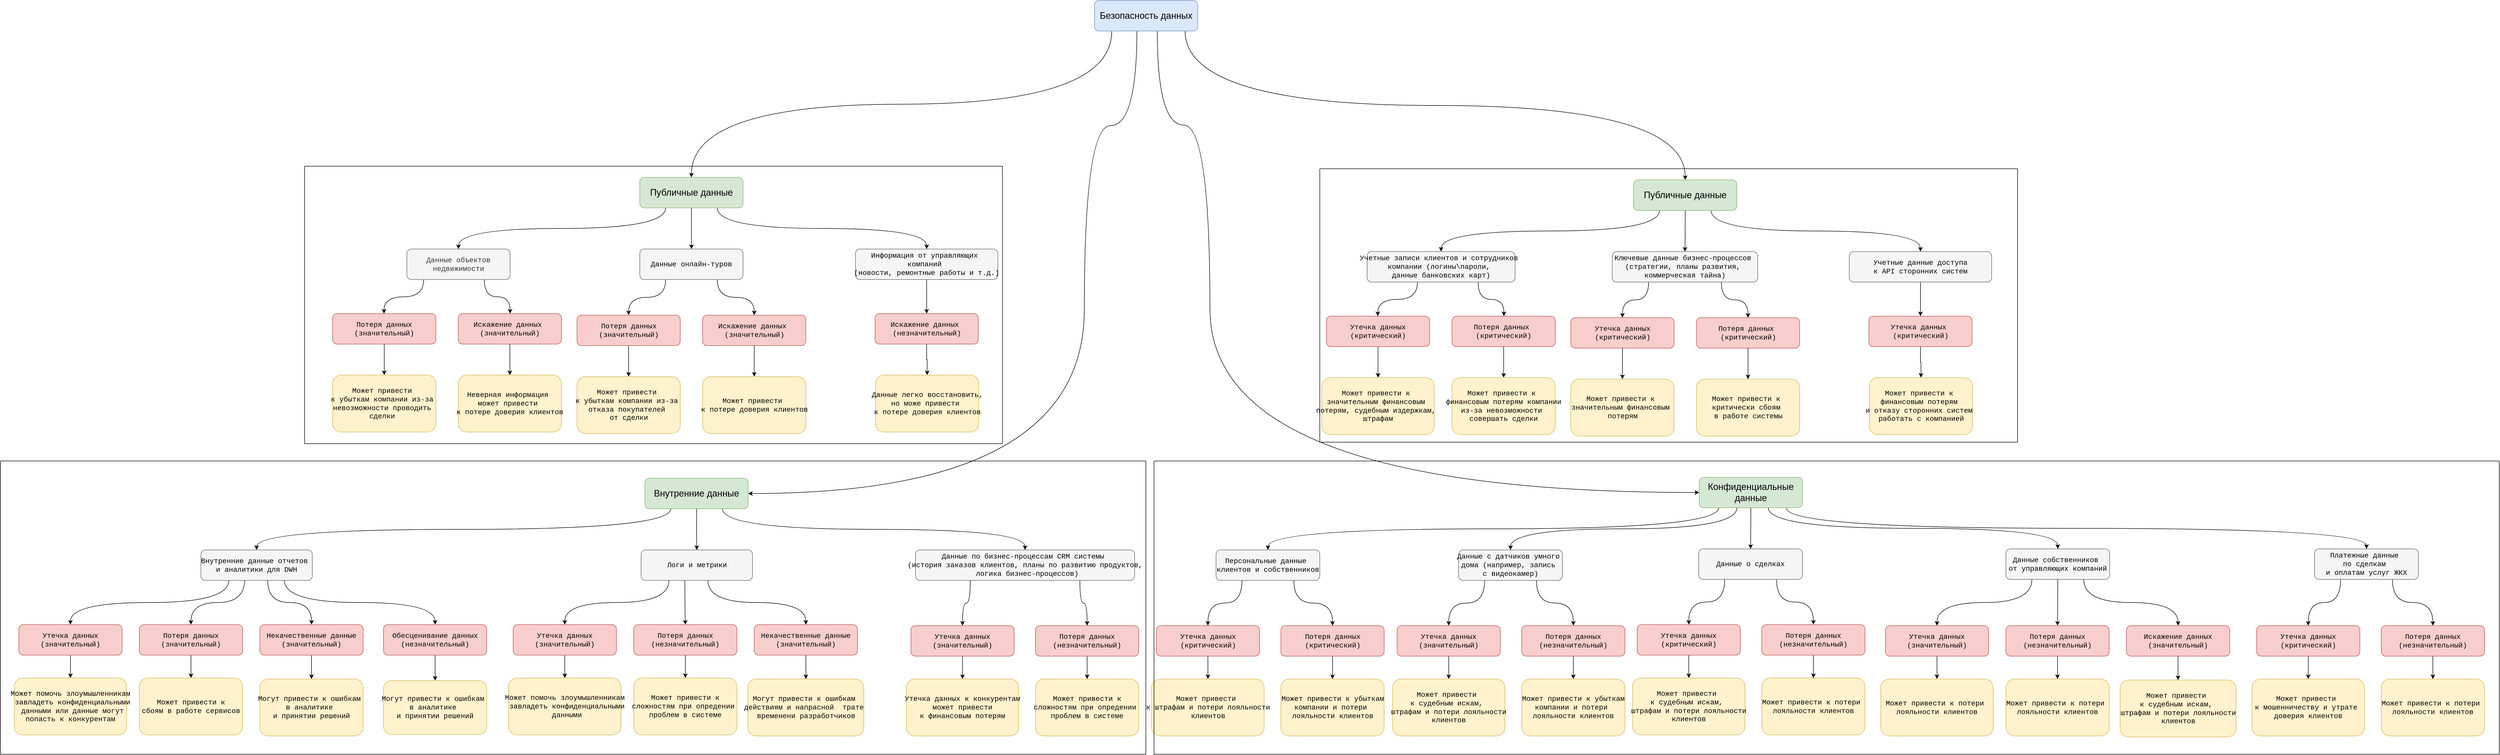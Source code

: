 <mxfile border="50" scale="3" compressed="false" locked="false" version="26.0.16">
  <diagram name="Blank" id="YmL12bMKpDGza6XwsDPr">
    <mxGraphModel dx="6148" dy="2394" grid="0" gridSize="10" guides="1" tooltips="1" connect="1" arrows="1" fold="1" page="0" pageScale="1" pageWidth="827" pageHeight="1169" background="none" math="1" shadow="0">
      <root>
        <mxCell id="X5NqExCQtvZxIxQ7pmgY-0" />
        <mxCell id="1" parent="X5NqExCQtvZxIxQ7pmgY-0" />
        <mxCell id="oYIHzgySC4vWeec2pDd3-6" style="edgeStyle=orthogonalEdgeStyle;rounded=0;orthogonalLoop=1;jettySize=auto;html=1;entryX=0.5;entryY=0;entryDx=0;entryDy=0;exitX=0.167;exitY=1.011;exitDx=0;exitDy=0;exitPerimeter=0;curved=1;" edge="1" parent="1" source="oYIHzgySC4vWeec2pDd3-1" target="oYIHzgySC4vWeec2pDd3-2">
          <mxGeometry relative="1" as="geometry" />
        </mxCell>
        <mxCell id="oYIHzgySC4vWeec2pDd3-7" style="edgeStyle=orthogonalEdgeStyle;rounded=0;orthogonalLoop=1;jettySize=auto;html=1;exitX=0.411;exitY=0.944;exitDx=0;exitDy=0;exitPerimeter=0;curved=1;" edge="1" parent="1" source="oYIHzgySC4vWeec2pDd3-1" target="oYIHzgySC4vWeec2pDd3-3">
          <mxGeometry relative="1" as="geometry">
            <Array as="points">
              <mxPoint x="463" y="274" />
              <mxPoint x="360" y="274" />
            </Array>
          </mxGeometry>
        </mxCell>
        <mxCell id="oYIHzgySC4vWeec2pDd3-8" style="edgeStyle=orthogonalEdgeStyle;rounded=0;orthogonalLoop=1;jettySize=auto;html=1;exitX=0.608;exitY=0.967;exitDx=0;exitDy=0;exitPerimeter=0;curved=1;" edge="1" parent="1" source="oYIHzgySC4vWeec2pDd3-1" target="oYIHzgySC4vWeec2pDd3-4">
          <mxGeometry relative="1" as="geometry">
            <Array as="points">
              <mxPoint x="503" y="273" />
              <mxPoint x="607" y="273" />
            </Array>
          </mxGeometry>
        </mxCell>
        <mxCell id="oYIHzgySC4vWeec2pDd3-9" style="edgeStyle=orthogonalEdgeStyle;rounded=0;orthogonalLoop=1;jettySize=auto;html=1;exitX=0.877;exitY=0.989;exitDx=0;exitDy=0;exitPerimeter=0;curved=1;" edge="1" parent="1" source="oYIHzgySC4vWeec2pDd3-1" target="oYIHzgySC4vWeec2pDd3-211">
          <mxGeometry relative="1" as="geometry">
            <mxPoint x="1514.6" y="376" as="targetPoint" />
          </mxGeometry>
        </mxCell>
        <mxCell id="oYIHzgySC4vWeec2pDd3-1" value="&lt;span style=&quot;font-family: &amp;quot;YS Text&amp;quot;, sans-serif; font-size: 18px; text-align: start; white-space-collapse: preserve;&quot;&gt;&lt;font style=&quot;color: rgb(0, 0, 0);&quot;&gt;Безопасность данных&lt;/font&gt;&lt;/span&gt;" style="rounded=1;whiteSpace=wrap;html=1;fillColor=#dae8fc;strokeColor=#6c8ebf;" vertex="1" parent="1">
          <mxGeometry x="380" y="28" width="203" height="60" as="geometry" />
        </mxCell>
        <mxCell id="oYIHzgySC4vWeec2pDd3-15" style="edgeStyle=orthogonalEdgeStyle;rounded=0;orthogonalLoop=1;jettySize=auto;html=1;curved=1;exitX=0.25;exitY=1;exitDx=0;exitDy=0;" edge="1" parent="1" source="oYIHzgySC4vWeec2pDd3-2" target="oYIHzgySC4vWeec2pDd3-10">
          <mxGeometry relative="1" as="geometry" />
        </mxCell>
        <mxCell id="oYIHzgySC4vWeec2pDd3-16" style="edgeStyle=orthogonalEdgeStyle;rounded=0;orthogonalLoop=1;jettySize=auto;html=1;curved=1;" edge="1" parent="1" source="oYIHzgySC4vWeec2pDd3-2" target="oYIHzgySC4vWeec2pDd3-13">
          <mxGeometry relative="1" as="geometry" />
        </mxCell>
        <mxCell id="oYIHzgySC4vWeec2pDd3-17" style="edgeStyle=orthogonalEdgeStyle;rounded=0;orthogonalLoop=1;jettySize=auto;html=1;curved=1;exitX=0.75;exitY=1;exitDx=0;exitDy=0;" edge="1" parent="1" source="oYIHzgySC4vWeec2pDd3-2" target="oYIHzgySC4vWeec2pDd3-14">
          <mxGeometry relative="1" as="geometry" />
        </mxCell>
        <mxCell id="oYIHzgySC4vWeec2pDd3-2" value="&lt;span style=&quot;font-family: &amp;quot;YS Text&amp;quot;, sans-serif; font-size: 18px; text-align: start; white-space-collapse: preserve;&quot;&gt;&lt;font style=&quot;color: rgb(0, 0, 0);&quot;&gt;Публичные данные&lt;/font&gt;&lt;/span&gt;" style="rounded=1;whiteSpace=wrap;html=1;fillColor=#d5e8d4;strokeColor=#82b366;" vertex="1" parent="1">
          <mxGeometry x="-514" y="376" width="203" height="60" as="geometry" />
        </mxCell>
        <mxCell id="oYIHzgySC4vWeec2pDd3-22" style="edgeStyle=orthogonalEdgeStyle;rounded=0;orthogonalLoop=1;jettySize=auto;html=1;curved=1;exitX=0.25;exitY=1;exitDx=0;exitDy=0;" edge="1" parent="1" source="oYIHzgySC4vWeec2pDd3-3" target="oYIHzgySC4vWeec2pDd3-19">
          <mxGeometry relative="1" as="geometry" />
        </mxCell>
        <mxCell id="oYIHzgySC4vWeec2pDd3-23" style="edgeStyle=orthogonalEdgeStyle;rounded=0;orthogonalLoop=1;jettySize=auto;html=1;curved=1;entryX=0.5;entryY=0;entryDx=0;entryDy=0;" edge="1" parent="1" source="oYIHzgySC4vWeec2pDd3-3" target="oYIHzgySC4vWeec2pDd3-98">
          <mxGeometry relative="1" as="geometry">
            <mxPoint x="-403" y="1109" as="targetPoint" />
          </mxGeometry>
        </mxCell>
        <mxCell id="oYIHzgySC4vWeec2pDd3-24" style="edgeStyle=orthogonalEdgeStyle;rounded=0;orthogonalLoop=1;jettySize=auto;html=1;curved=1;exitX=0.75;exitY=1;exitDx=0;exitDy=0;" edge="1" parent="1" source="oYIHzgySC4vWeec2pDd3-3" target="oYIHzgySC4vWeec2pDd3-21">
          <mxGeometry relative="1" as="geometry" />
        </mxCell>
        <mxCell id="oYIHzgySC4vWeec2pDd3-3" value="&lt;span style=&quot;font-family: &amp;quot;YS Text&amp;quot;, sans-serif; font-size: 18px; text-align: start; white-space-collapse: preserve;&quot;&gt;&lt;font style=&quot;color: rgb(0, 0, 0);&quot;&gt;Внутренние данные&lt;/font&gt;&lt;/span&gt;" style="rounded=1;whiteSpace=wrap;html=1;fillColor=#d5e8d4;strokeColor=#82b366;" vertex="1" parent="1">
          <mxGeometry x="-504" y="968" width="203" height="60" as="geometry" />
        </mxCell>
        <mxCell id="oYIHzgySC4vWeec2pDd3-127" style="edgeStyle=orthogonalEdgeStyle;rounded=0;orthogonalLoop=1;jettySize=auto;html=1;curved=1;exitX=0.189;exitY=1.001;exitDx=0;exitDy=0;exitPerimeter=0;" edge="1" parent="1" source="oYIHzgySC4vWeec2pDd3-4" target="oYIHzgySC4vWeec2pDd3-124">
          <mxGeometry relative="1" as="geometry" />
        </mxCell>
        <mxCell id="oYIHzgySC4vWeec2pDd3-128" style="edgeStyle=orthogonalEdgeStyle;rounded=0;orthogonalLoop=1;jettySize=auto;html=1;curved=1;exitX=0.365;exitY=1.001;exitDx=0;exitDy=0;exitPerimeter=0;" edge="1" parent="1" source="oYIHzgySC4vWeec2pDd3-4" target="oYIHzgySC4vWeec2pDd3-26">
          <mxGeometry relative="1" as="geometry" />
        </mxCell>
        <mxCell id="oYIHzgySC4vWeec2pDd3-129" style="edgeStyle=orthogonalEdgeStyle;rounded=0;orthogonalLoop=1;jettySize=auto;html=1;curved=1;" edge="1" parent="1" source="oYIHzgySC4vWeec2pDd3-4" target="oYIHzgySC4vWeec2pDd3-151">
          <mxGeometry relative="1" as="geometry">
            <mxPoint x="1670.947" y="1107.0" as="targetPoint" />
          </mxGeometry>
        </mxCell>
        <mxCell id="oYIHzgySC4vWeec2pDd3-130" style="edgeStyle=orthogonalEdgeStyle;rounded=0;orthogonalLoop=1;jettySize=auto;html=1;curved=1;exitX=0.669;exitY=1.001;exitDx=0;exitDy=0;exitPerimeter=0;" edge="1" parent="1" source="oYIHzgySC4vWeec2pDd3-4" target="oYIHzgySC4vWeec2pDd3-27">
          <mxGeometry relative="1" as="geometry" />
        </mxCell>
        <mxCell id="oYIHzgySC4vWeec2pDd3-131" style="edgeStyle=orthogonalEdgeStyle;rounded=0;orthogonalLoop=1;jettySize=auto;html=1;curved=1;exitX=0.846;exitY=1.015;exitDx=0;exitDy=0;exitPerimeter=0;" edge="1" parent="1" source="oYIHzgySC4vWeec2pDd3-4" target="oYIHzgySC4vWeec2pDd3-125">
          <mxGeometry relative="1" as="geometry" />
        </mxCell>
        <mxCell id="oYIHzgySC4vWeec2pDd3-4" value="&lt;span style=&quot;font-family: &amp;quot;YS Text&amp;quot;, sans-serif; font-size: 18px; text-align: start; white-space-collapse: preserve;&quot;&gt;&lt;font style=&quot;color: rgb(0, 0, 0);&quot;&gt;Конфиденциальные данные&lt;/font&gt;&lt;/span&gt;" style="rounded=1;whiteSpace=wrap;html=1;fillColor=#d5e8d4;strokeColor=#82b366;" vertex="1" parent="1">
          <mxGeometry x="1569" y="966" width="203" height="60" as="geometry" />
        </mxCell>
        <mxCell id="oYIHzgySC4vWeec2pDd3-32" style="edgeStyle=orthogonalEdgeStyle;rounded=0;orthogonalLoop=1;jettySize=auto;html=1;curved=1;" edge="1" parent="1" source="oYIHzgySC4vWeec2pDd3-10" target="oYIHzgySC4vWeec2pDd3-30">
          <mxGeometry relative="1" as="geometry">
            <Array as="points">
              <mxPoint x="-939" y="611" />
              <mxPoint x="-1017" y="611" />
            </Array>
          </mxGeometry>
        </mxCell>
        <mxCell id="oYIHzgySC4vWeec2pDd3-33" style="edgeStyle=orthogonalEdgeStyle;rounded=0;orthogonalLoop=1;jettySize=auto;html=1;curved=1;exitX=0.75;exitY=1;exitDx=0;exitDy=0;" edge="1" parent="1" source="oYIHzgySC4vWeec2pDd3-10" target="oYIHzgySC4vWeec2pDd3-31">
          <mxGeometry relative="1" as="geometry">
            <Array as="points">
              <mxPoint x="-820" y="611" />
              <mxPoint x="-769" y="611" />
            </Array>
          </mxGeometry>
        </mxCell>
        <mxCell id="oYIHzgySC4vWeec2pDd3-10" value="&lt;span style=&quot;font-family: Consolas, &amp;quot;Courier New&amp;quot;, monospace; white-space: pre;&quot;&gt;&lt;font style=&quot;font-size: 14px;&quot;&gt;Данные объектов&lt;/font&gt;&lt;/span&gt;&lt;div&gt;&lt;span style=&quot;font-family: Consolas, &amp;quot;Courier New&amp;quot;, monospace; white-space: pre;&quot;&gt;&lt;font style=&quot;font-size: 14px;&quot;&gt;недвижимости&lt;/font&gt;&lt;/span&gt;&lt;/div&gt;" style="rounded=1;whiteSpace=wrap;html=1;fillColor=#f5f5f5;strokeColor=#666666;fontColor=#333333;" vertex="1" parent="1">
          <mxGeometry x="-972" y="517" width="203" height="60" as="geometry" />
        </mxCell>
        <mxCell id="oYIHzgySC4vWeec2pDd3-44" style="edgeStyle=orthogonalEdgeStyle;rounded=0;orthogonalLoop=1;jettySize=auto;html=1;curved=1;exitX=0.25;exitY=1;exitDx=0;exitDy=0;" edge="1" parent="1" source="oYIHzgySC4vWeec2pDd3-13" target="oYIHzgySC4vWeec2pDd3-39">
          <mxGeometry relative="1" as="geometry" />
        </mxCell>
        <mxCell id="oYIHzgySC4vWeec2pDd3-45" style="edgeStyle=orthogonalEdgeStyle;rounded=0;orthogonalLoop=1;jettySize=auto;html=1;curved=1;exitX=0.75;exitY=1;exitDx=0;exitDy=0;" edge="1" parent="1" source="oYIHzgySC4vWeec2pDd3-13" target="oYIHzgySC4vWeec2pDd3-41">
          <mxGeometry relative="1" as="geometry" />
        </mxCell>
        <mxCell id="oYIHzgySC4vWeec2pDd3-13" value="&lt;span style=&quot;color: rgb(0, 0, 0); font-family: Consolas, &amp;quot;Courier New&amp;quot;, monospace; font-size: 14px; white-space: pre;&quot;&gt;Данные онлайн-туров&lt;/span&gt;" style="rounded=1;whiteSpace=wrap;html=1;fillColor=#f5f5f5;strokeColor=#666666;fontColor=#333333;" vertex="1" parent="1">
          <mxGeometry x="-514" y="517" width="203" height="60" as="geometry" />
        </mxCell>
        <mxCell id="oYIHzgySC4vWeec2pDd3-49" style="edgeStyle=orthogonalEdgeStyle;rounded=0;orthogonalLoop=1;jettySize=auto;html=1;entryX=0.5;entryY=0;entryDx=0;entryDy=0;" edge="1" parent="1" source="oYIHzgySC4vWeec2pDd3-14" target="oYIHzgySC4vWeec2pDd3-47">
          <mxGeometry relative="1" as="geometry" />
        </mxCell>
        <mxCell id="oYIHzgySC4vWeec2pDd3-14" value="&lt;span style=&quot;color: rgb(0, 0, 0); font-family: Consolas, &amp;quot;Courier New&amp;quot;, monospace; font-size: 14px; white-space: pre;&quot;&gt;Информация от управляющ&lt;/span&gt;&lt;span style=&quot;color: rgb(0, 0, 0); font-family: Consolas, &amp;quot;Courier New&amp;quot;, monospace; font-size: 14px; white-space: pre; background-color: transparent;&quot;&gt;их &lt;/span&gt;&lt;div&gt;&lt;span style=&quot;color: rgb(0, 0, 0); font-family: Consolas, &amp;quot;Courier New&amp;quot;, monospace; font-size: 14px; white-space: pre; background-color: transparent;&quot;&gt;компаний &lt;/span&gt;&lt;/div&gt;&lt;div&gt;&lt;span style=&quot;color: rgb(0, 0, 0); font-family: Consolas, &amp;quot;Courier New&amp;quot;, monospace; font-size: 14px; white-space: pre; background-color: transparent;&quot;&gt;(новости, ремонтные работы и т.д.)&lt;/span&gt;&lt;/div&gt;" style="rounded=1;whiteSpace=wrap;html=1;fillColor=#f5f5f5;strokeColor=#666666;fontColor=#333333;" vertex="1" parent="1">
          <mxGeometry x="-90" y="517" width="280" height="60" as="geometry" />
        </mxCell>
        <mxCell id="oYIHzgySC4vWeec2pDd3-82" style="edgeStyle=orthogonalEdgeStyle;rounded=0;orthogonalLoop=1;jettySize=auto;html=1;curved=1;exitX=0.25;exitY=1;exitDx=0;exitDy=0;" edge="1" parent="1" source="oYIHzgySC4vWeec2pDd3-19" target="oYIHzgySC4vWeec2pDd3-78">
          <mxGeometry relative="1" as="geometry" />
        </mxCell>
        <mxCell id="oYIHzgySC4vWeec2pDd3-83" style="edgeStyle=orthogonalEdgeStyle;rounded=0;orthogonalLoop=1;jettySize=auto;html=1;curved=1;exitX=0.393;exitY=0.964;exitDx=0;exitDy=0;exitPerimeter=0;" edge="1" parent="1" source="oYIHzgySC4vWeec2pDd3-19" target="oYIHzgySC4vWeec2pDd3-79">
          <mxGeometry relative="1" as="geometry" />
        </mxCell>
        <mxCell id="oYIHzgySC4vWeec2pDd3-84" style="edgeStyle=orthogonalEdgeStyle;rounded=0;orthogonalLoop=1;jettySize=auto;html=1;curved=1;exitX=0.6;exitY=1.002;exitDx=0;exitDy=0;exitPerimeter=0;" edge="1" parent="1" source="oYIHzgySC4vWeec2pDd3-19" target="oYIHzgySC4vWeec2pDd3-80">
          <mxGeometry relative="1" as="geometry" />
        </mxCell>
        <mxCell id="oYIHzgySC4vWeec2pDd3-85" style="edgeStyle=orthogonalEdgeStyle;rounded=0;orthogonalLoop=1;jettySize=auto;html=1;curved=1;exitX=0.75;exitY=1;exitDx=0;exitDy=0;" edge="1" parent="1" source="oYIHzgySC4vWeec2pDd3-19" target="oYIHzgySC4vWeec2pDd3-81">
          <mxGeometry relative="1" as="geometry" />
        </mxCell>
        <mxCell id="oYIHzgySC4vWeec2pDd3-19" value="&lt;span style=&quot;color: rgb(0, 0, 0); font-family: Consolas, &amp;quot;Courier New&amp;quot;, monospace; font-size: 14px; white-space: pre;&quot;&gt;Внутренние данные отчетов &lt;/span&gt;&lt;div&gt;&lt;span style=&quot;color: rgb(0, 0, 0); font-family: Consolas, &amp;quot;Courier New&amp;quot;, monospace; font-size: 14px; white-space: pre;&quot;&gt;и аналитики для DWH&lt;/span&gt;&lt;/div&gt;" style="rounded=1;whiteSpace=wrap;html=1;fillColor=#f5f5f5;strokeColor=#666666;fontColor=#333333;" vertex="1" parent="1">
          <mxGeometry x="-1377" y="1109" width="219" height="60" as="geometry" />
        </mxCell>
        <mxCell id="oYIHzgySC4vWeec2pDd3-119" style="edgeStyle=orthogonalEdgeStyle;rounded=0;orthogonalLoop=1;jettySize=auto;html=1;curved=1;exitX=0.25;exitY=1;exitDx=0;exitDy=0;" edge="1" parent="1" source="oYIHzgySC4vWeec2pDd3-21" target="oYIHzgySC4vWeec2pDd3-114">
          <mxGeometry relative="1" as="geometry" />
        </mxCell>
        <mxCell id="oYIHzgySC4vWeec2pDd3-120" style="edgeStyle=orthogonalEdgeStyle;rounded=0;orthogonalLoop=1;jettySize=auto;html=1;curved=1;exitX=0.75;exitY=1;exitDx=0;exitDy=0;" edge="1" parent="1" source="oYIHzgySC4vWeec2pDd3-21" target="oYIHzgySC4vWeec2pDd3-116">
          <mxGeometry relative="1" as="geometry" />
        </mxCell>
        <mxCell id="oYIHzgySC4vWeec2pDd3-21" value="&lt;span style=&quot;color: rgb(0, 0, 0); font-family: Consolas, &amp;quot;Courier New&amp;quot;, monospace; font-size: 14px; white-space: pre;&quot;&gt;Данные по бизнес-процессам CRM системы &lt;/span&gt;&lt;div&gt;&lt;span style=&quot;color: rgb(0, 0, 0); font-family: Consolas, &amp;quot;Courier New&amp;quot;, monospace; font-size: 14px; white-space: pre;&quot;&gt;(история заказов клиентов, планы по развитию продуктов,&lt;/span&gt;&lt;/div&gt;&lt;div&gt;&lt;span style=&quot;color: rgb(0, 0, 0); font-family: Consolas, &amp;quot;Courier New&amp;quot;, monospace; font-size: 14px; white-space: pre;&quot;&gt; логика бизнес-процессов)&lt;/span&gt;&lt;/div&gt;" style="rounded=1;whiteSpace=wrap;html=1;fillColor=#f5f5f5;strokeColor=#666666;fontColor=#333333;" vertex="1" parent="1">
          <mxGeometry x="28" y="1109" width="431" height="60" as="geometry" />
        </mxCell>
        <mxCell id="oYIHzgySC4vWeec2pDd3-147" style="edgeStyle=orthogonalEdgeStyle;rounded=0;orthogonalLoop=1;jettySize=auto;html=1;curved=1;exitX=0.25;exitY=1;exitDx=0;exitDy=0;" edge="1" parent="1" source="oYIHzgySC4vWeec2pDd3-26" target="oYIHzgySC4vWeec2pDd3-142">
          <mxGeometry relative="1" as="geometry" />
        </mxCell>
        <mxCell id="oYIHzgySC4vWeec2pDd3-148" style="edgeStyle=orthogonalEdgeStyle;rounded=0;orthogonalLoop=1;jettySize=auto;html=1;curved=1;exitX=0.75;exitY=1;exitDx=0;exitDy=0;" edge="1" parent="1" source="oYIHzgySC4vWeec2pDd3-26" target="oYIHzgySC4vWeec2pDd3-144">
          <mxGeometry relative="1" as="geometry" />
        </mxCell>
        <mxCell id="oYIHzgySC4vWeec2pDd3-26" value="&lt;span style=&quot;color: rgb(0, 0, 0); font-family: Consolas, &amp;quot;Courier New&amp;quot;, monospace; font-size: 14px; white-space: pre;&quot;&gt;Данные с датчиков умного &lt;/span&gt;&lt;div&gt;&lt;span style=&quot;color: rgb(0, 0, 0); font-family: Consolas, &amp;quot;Courier New&amp;quot;, monospace; font-size: 14px; white-space: pre;&quot;&gt;дома (например, запись &lt;/span&gt;&lt;/div&gt;&lt;div&gt;&lt;span style=&quot;color: rgb(0, 0, 0); font-family: Consolas, &amp;quot;Courier New&amp;quot;, monospace; font-size: 14px; white-space: pre;&quot;&gt;с видеокамер)&lt;/span&gt;&lt;/div&gt;" style="rounded=1;whiteSpace=wrap;html=1;fillColor=#f5f5f5;strokeColor=#666666;fontColor=#333333;" vertex="1" parent="1">
          <mxGeometry x="1096" y="1109" width="204" height="60" as="geometry" />
        </mxCell>
        <mxCell id="oYIHzgySC4vWeec2pDd3-27" value="&lt;span style=&quot;color: rgb(0, 0, 0); font-family: Consolas, &amp;quot;Courier New&amp;quot;, monospace; font-size: 14px; white-space: pre;&quot;&gt;Данные собственников &lt;/span&gt;&lt;div&gt;&lt;span style=&quot;color: rgb(0, 0, 0); font-family: Consolas, &amp;quot;Courier New&amp;quot;, monospace; font-size: 14px; white-space: pre;&quot;&gt;от управляющих компаний&lt;/span&gt;&lt;/div&gt;" style="rounded=1;whiteSpace=wrap;html=1;fillColor=#f5f5f5;strokeColor=#666666;fontColor=#333333;" vertex="1" parent="1">
          <mxGeometry x="2172" y="1107" width="204" height="60" as="geometry" />
        </mxCell>
        <mxCell id="oYIHzgySC4vWeec2pDd3-35" style="edgeStyle=orthogonalEdgeStyle;rounded=0;orthogonalLoop=1;jettySize=auto;html=1;" edge="1" parent="1" source="oYIHzgySC4vWeec2pDd3-30" target="oYIHzgySC4vWeec2pDd3-34">
          <mxGeometry relative="1" as="geometry" />
        </mxCell>
        <mxCell id="oYIHzgySC4vWeec2pDd3-30" value="&lt;font face=&quot;Consolas, Courier New, monospace&quot;&gt;&lt;span style=&quot;font-size: 14px; white-space: pre;&quot;&gt;Потеря данных&lt;/span&gt;&lt;/font&gt;&lt;div&gt;&lt;font face=&quot;Consolas, Courier New, monospace&quot;&gt;&lt;span style=&quot;font-size: 14px; white-space: pre;&quot;&gt;(значительный)&lt;/span&gt;&lt;/font&gt;&lt;/div&gt;" style="rounded=1;whiteSpace=wrap;html=1;fillColor=#f8cecc;strokeColor=#b85450;" vertex="1" parent="1">
          <mxGeometry x="-1118" y="644" width="203" height="60" as="geometry" />
        </mxCell>
        <mxCell id="oYIHzgySC4vWeec2pDd3-37" style="edgeStyle=orthogonalEdgeStyle;rounded=0;orthogonalLoop=1;jettySize=auto;html=1;" edge="1" parent="1" source="oYIHzgySC4vWeec2pDd3-31" target="oYIHzgySC4vWeec2pDd3-36">
          <mxGeometry relative="1" as="geometry" />
        </mxCell>
        <mxCell id="oYIHzgySC4vWeec2pDd3-31" value="&lt;font face=&quot;Consolas, Courier New, monospace&quot;&gt;&lt;span style=&quot;font-size: 14px; white-space: pre;&quot;&gt;Искажение данных &lt;/span&gt;&lt;/font&gt;&lt;div&gt;&lt;font face=&quot;Consolas, Courier New, monospace&quot;&gt;&lt;span style=&quot;font-size: 14px; white-space: pre;&quot;&gt;(значительный)&lt;/span&gt;&lt;/font&gt;&lt;/div&gt;" style="rounded=1;whiteSpace=wrap;html=1;fillColor=#f8cecc;strokeColor=#b85450;" vertex="1" parent="1">
          <mxGeometry x="-871" y="644" width="203" height="60" as="geometry" />
        </mxCell>
        <mxCell id="oYIHzgySC4vWeec2pDd3-34" value="&lt;font face=&quot;Consolas, Courier New, monospace&quot;&gt;&lt;span style=&quot;font-size: 14px; white-space: pre;&quot;&gt;М&lt;/span&gt;&lt;/font&gt;&lt;span style=&quot;font-family: Consolas, &amp;quot;Courier New&amp;quot;, monospace; font-size: 14px; white-space: pre;&quot;&gt;ожет привести &lt;/span&gt;&lt;div&gt;&lt;span style=&quot;font-family: Consolas, &amp;quot;Courier New&amp;quot;, monospace; font-size: 14px; white-space: pre;&quot;&gt;к убыткам компании из-за &lt;/span&gt;&lt;/div&gt;&lt;div&gt;&lt;span style=&quot;font-family: Consolas, &amp;quot;Courier New&amp;quot;, monospace; font-size: 14px; white-space: pre;&quot;&gt;невозможности проводить &lt;/span&gt;&lt;/div&gt;&lt;div&gt;&lt;span style=&quot;font-family: Consolas, &amp;quot;Courier New&amp;quot;, monospace; font-size: 14px; white-space: pre;&quot;&gt;сделки &lt;/span&gt;&lt;/div&gt;" style="rounded=1;html=1;fillColor=#fff2cc;strokeColor=#d6b656;whiteSpace=wrap;" vertex="1" parent="1">
          <mxGeometry x="-1118" y="765" width="203" height="112" as="geometry" />
        </mxCell>
        <mxCell id="oYIHzgySC4vWeec2pDd3-36" value="&lt;span style=&quot;font-family: Consolas, &amp;quot;Courier New&amp;quot;, monospace; font-size: 14px; white-space: pre;&quot;&gt;Неверная информация &lt;/span&gt;&lt;div&gt;&lt;span style=&quot;font-family: Consolas, &amp;quot;Courier New&amp;quot;, monospace; font-size: 14px; white-space: pre;&quot;&gt;может привести &lt;/span&gt;&lt;div&gt;&lt;span style=&quot;font-family: Consolas, &amp;quot;Courier New&amp;quot;, monospace; font-size: 14px; white-space: pre;&quot;&gt;к потере доверия клиентов&lt;/span&gt;&lt;/div&gt;&lt;/div&gt;" style="rounded=1;html=1;fillColor=#fff2cc;strokeColor=#d6b656;whiteSpace=wrap;" vertex="1" parent="1">
          <mxGeometry x="-871" y="765" width="203" height="112" as="geometry" />
        </mxCell>
        <mxCell id="oYIHzgySC4vWeec2pDd3-38" style="edgeStyle=orthogonalEdgeStyle;rounded=0;orthogonalLoop=1;jettySize=auto;html=1;" edge="1" parent="1" source="oYIHzgySC4vWeec2pDd3-39" target="oYIHzgySC4vWeec2pDd3-42">
          <mxGeometry relative="1" as="geometry" />
        </mxCell>
        <mxCell id="oYIHzgySC4vWeec2pDd3-39" value="&lt;font face=&quot;Consolas, Courier New, monospace&quot;&gt;&lt;span style=&quot;font-size: 14px; white-space: pre;&quot;&gt;Потеря данных&lt;/span&gt;&lt;/font&gt;&lt;div&gt;&lt;font face=&quot;Consolas, Courier New, monospace&quot;&gt;&lt;span style=&quot;font-size: 14px; white-space: pre;&quot;&gt;(значительный)&lt;/span&gt;&lt;/font&gt;&lt;/div&gt;" style="rounded=1;whiteSpace=wrap;html=1;fillColor=#f8cecc;strokeColor=#b85450;" vertex="1" parent="1">
          <mxGeometry x="-637.5" y="647" width="203" height="60" as="geometry" />
        </mxCell>
        <mxCell id="oYIHzgySC4vWeec2pDd3-40" style="edgeStyle=orthogonalEdgeStyle;rounded=0;orthogonalLoop=1;jettySize=auto;html=1;" edge="1" parent="1" source="oYIHzgySC4vWeec2pDd3-41" target="oYIHzgySC4vWeec2pDd3-43">
          <mxGeometry relative="1" as="geometry" />
        </mxCell>
        <mxCell id="oYIHzgySC4vWeec2pDd3-41" value="&lt;font face=&quot;Consolas, Courier New, monospace&quot;&gt;&lt;span style=&quot;font-size: 14px; white-space: pre;&quot;&gt;Искажение данных &lt;/span&gt;&lt;/font&gt;&lt;div&gt;&lt;font face=&quot;Consolas, Courier New, monospace&quot;&gt;&lt;span style=&quot;font-size: 14px; white-space: pre;&quot;&gt;(значительный)&lt;/span&gt;&lt;/font&gt;&lt;/div&gt;" style="rounded=1;whiteSpace=wrap;html=1;fillColor=#f8cecc;strokeColor=#b85450;" vertex="1" parent="1">
          <mxGeometry x="-390.5" y="647" width="203" height="60" as="geometry" />
        </mxCell>
        <mxCell id="oYIHzgySC4vWeec2pDd3-42" value="&lt;font face=&quot;Consolas, Courier New, monospace&quot;&gt;&lt;span style=&quot;font-size: 14px; white-space: pre;&quot;&gt;М&lt;/span&gt;&lt;/font&gt;&lt;span style=&quot;font-family: Consolas, &amp;quot;Courier New&amp;quot;, monospace; font-size: 14px; white-space: pre;&quot;&gt;ожет привести &lt;/span&gt;&lt;div&gt;&lt;span style=&quot;font-family: Consolas, &amp;quot;Courier New&amp;quot;, monospace; font-size: 14px; white-space: pre;&quot;&gt;к убыткам компании из-за &lt;/span&gt;&lt;/div&gt;&lt;div&gt;&lt;span style=&quot;font-family: Consolas, &amp;quot;Courier New&amp;quot;, monospace; font-size: 14px; white-space: pre;&quot;&gt;отказа покупателей &lt;/span&gt;&lt;/div&gt;&lt;div&gt;&lt;span style=&quot;font-family: Consolas, &amp;quot;Courier New&amp;quot;, monospace; font-size: 14px; white-space: pre;&quot;&gt;от сделки&lt;/span&gt;&lt;/div&gt;" style="rounded=1;html=1;fillColor=#fff2cc;strokeColor=#d6b656;whiteSpace=wrap;" vertex="1" parent="1">
          <mxGeometry x="-637.5" y="768" width="203" height="112" as="geometry" />
        </mxCell>
        <mxCell id="oYIHzgySC4vWeec2pDd3-43" value="&lt;span style=&quot;font-family: Consolas, &amp;quot;Courier New&amp;quot;, monospace; font-size: 14px; white-space: pre;&quot;&gt;Может привести &lt;/span&gt;&lt;div&gt;&lt;span style=&quot;font-family: Consolas, &amp;quot;Courier New&amp;quot;, monospace; font-size: 14px; white-space: pre;&quot;&gt;к потере доверия клиентов&lt;/span&gt;&lt;/div&gt;" style="rounded=1;html=1;fillColor=#fff2cc;strokeColor=#d6b656;whiteSpace=wrap;" vertex="1" parent="1">
          <mxGeometry x="-390.5" y="768" width="203" height="112" as="geometry" />
        </mxCell>
        <mxCell id="oYIHzgySC4vWeec2pDd3-46" style="edgeStyle=orthogonalEdgeStyle;rounded=0;orthogonalLoop=1;jettySize=auto;html=1;" edge="1" parent="1" source="oYIHzgySC4vWeec2pDd3-47" target="oYIHzgySC4vWeec2pDd3-48">
          <mxGeometry relative="1" as="geometry" />
        </mxCell>
        <mxCell id="oYIHzgySC4vWeec2pDd3-47" value="&lt;font face=&quot;Consolas, Courier New, monospace&quot;&gt;&lt;span style=&quot;font-size: 14px; white-space: pre;&quot;&gt;Искажение данных &lt;/span&gt;&lt;/font&gt;&lt;div&gt;&lt;font face=&quot;Consolas, Courier New, monospace&quot;&gt;&lt;span style=&quot;font-size: 14px; white-space: pre;&quot;&gt;(незначительный)&lt;/span&gt;&lt;/font&gt;&lt;/div&gt;" style="rounded=1;whiteSpace=wrap;html=1;fillColor=#f8cecc;strokeColor=#b85450;" vertex="1" parent="1">
          <mxGeometry x="-51.5" y="644" width="203" height="60" as="geometry" />
        </mxCell>
        <mxCell id="oYIHzgySC4vWeec2pDd3-48" value="&lt;span style=&quot;font-family: Consolas, &amp;quot;Courier New&amp;quot;, monospace; font-size: 14px; white-space: pre;&quot;&gt;Данные легко восстановить,&lt;/span&gt;&lt;div&gt;&lt;span style=&quot;font-family: Consolas, &amp;quot;Courier New&amp;quot;, monospace; font-size: 14px; white-space: pre;&quot;&gt;но може привести &lt;/span&gt;&lt;div&gt;&lt;span style=&quot;font-family: Consolas, &amp;quot;Courier New&amp;quot;, monospace; font-size: 14px; white-space: pre;&quot;&gt;к потере доверия клиентов&lt;/span&gt;&lt;/div&gt;&lt;/div&gt;" style="rounded=1;html=1;fillColor=#fff2cc;strokeColor=#d6b656;whiteSpace=wrap;" vertex="1" parent="1">
          <mxGeometry x="-50.5" y="765" width="203" height="112" as="geometry" />
        </mxCell>
        <mxCell id="oYIHzgySC4vWeec2pDd3-87" style="edgeStyle=orthogonalEdgeStyle;rounded=0;orthogonalLoop=1;jettySize=auto;html=1;" edge="1" parent="1" source="oYIHzgySC4vWeec2pDd3-78" target="oYIHzgySC4vWeec2pDd3-86">
          <mxGeometry relative="1" as="geometry" />
        </mxCell>
        <mxCell id="oYIHzgySC4vWeec2pDd3-78" value="&lt;font face=&quot;Consolas, Courier New, monospace&quot;&gt;&lt;span style=&quot;font-size: 14px; white-space: pre;&quot;&gt;Утечка данных&lt;/span&gt;&lt;/font&gt;&lt;div&gt;&lt;font face=&quot;Consolas, Courier New, monospace&quot;&gt;&lt;span style=&quot;font-size: 14px; white-space: pre;&quot;&gt;(значительный)&lt;/span&gt;&lt;/font&gt;&lt;/div&gt;" style="rounded=1;whiteSpace=wrap;html=1;fillColor=#f8cecc;strokeColor=#b85450;" vertex="1" parent="1">
          <mxGeometry x="-1735" y="1256" width="203" height="60" as="geometry" />
        </mxCell>
        <mxCell id="oYIHzgySC4vWeec2pDd3-89" style="edgeStyle=orthogonalEdgeStyle;rounded=0;orthogonalLoop=1;jettySize=auto;html=1;" edge="1" parent="1" source="oYIHzgySC4vWeec2pDd3-79" target="oYIHzgySC4vWeec2pDd3-88">
          <mxGeometry relative="1" as="geometry" />
        </mxCell>
        <mxCell id="oYIHzgySC4vWeec2pDd3-79" value="&lt;font face=&quot;Consolas, Courier New, monospace&quot;&gt;&lt;span style=&quot;font-size: 14px; white-space: pre;&quot;&gt;Потеря данных&lt;/span&gt;&lt;/font&gt;&lt;div&gt;&lt;font face=&quot;Consolas, Courier New, monospace&quot;&gt;&lt;span style=&quot;font-size: 14px; white-space: pre;&quot;&gt;(значительный)&lt;/span&gt;&lt;/font&gt;&lt;/div&gt;" style="rounded=1;whiteSpace=wrap;html=1;fillColor=#f8cecc;strokeColor=#b85450;" vertex="1" parent="1">
          <mxGeometry x="-1498" y="1256" width="203" height="60" as="geometry" />
        </mxCell>
        <mxCell id="oYIHzgySC4vWeec2pDd3-91" style="edgeStyle=orthogonalEdgeStyle;rounded=0;orthogonalLoop=1;jettySize=auto;html=1;" edge="1" parent="1" source="oYIHzgySC4vWeec2pDd3-80" target="oYIHzgySC4vWeec2pDd3-90">
          <mxGeometry relative="1" as="geometry" />
        </mxCell>
        <mxCell id="oYIHzgySC4vWeec2pDd3-80" value="&lt;font face=&quot;Consolas, Courier New, monospace&quot;&gt;&lt;span style=&quot;font-size: 14px; white-space: pre;&quot;&gt;Некачественные данные&lt;/span&gt;&lt;/font&gt;&lt;div&gt;&lt;font face=&quot;Consolas, Courier New, monospace&quot;&gt;&lt;span style=&quot;font-size: 14px; white-space: pre;&quot;&gt;(значительный)&lt;/span&gt;&lt;/font&gt;&lt;/div&gt;" style="rounded=1;whiteSpace=wrap;html=1;fillColor=#f8cecc;strokeColor=#b85450;" vertex="1" parent="1">
          <mxGeometry x="-1261" y="1256" width="203" height="60" as="geometry" />
        </mxCell>
        <mxCell id="oYIHzgySC4vWeec2pDd3-93" style="edgeStyle=orthogonalEdgeStyle;rounded=0;orthogonalLoop=1;jettySize=auto;html=1;" edge="1" parent="1" source="oYIHzgySC4vWeec2pDd3-81" target="oYIHzgySC4vWeec2pDd3-92">
          <mxGeometry relative="1" as="geometry" />
        </mxCell>
        <mxCell id="oYIHzgySC4vWeec2pDd3-81" value="&lt;font face=&quot;Consolas, Courier New, monospace&quot;&gt;&lt;span style=&quot;font-size: 14px; white-space: pre;&quot;&gt;Обесценивание данных&lt;/span&gt;&lt;/font&gt;&lt;div&gt;&lt;font face=&quot;Consolas, Courier New, monospace&quot;&gt;&lt;span style=&quot;font-size: 14px; white-space: pre;&quot;&gt;(незначительный)&lt;/span&gt;&lt;/font&gt;&lt;/div&gt;" style="rounded=1;whiteSpace=wrap;html=1;fillColor=#f8cecc;strokeColor=#b85450;" vertex="1" parent="1">
          <mxGeometry x="-1018" y="1256" width="203" height="60" as="geometry" />
        </mxCell>
        <mxCell id="oYIHzgySC4vWeec2pDd3-86" value="&lt;font face=&quot;Consolas, Courier New, monospace&quot;&gt;&lt;span style=&quot;font-size: 14px; white-space: pre;&quot;&gt;М&lt;/span&gt;&lt;/font&gt;&lt;span style=&quot;font-family: Consolas, &amp;quot;Courier New&amp;quot;, monospace; font-size: 14px; white-space: pre;&quot;&gt;ожет помочь злоумышленникам&lt;/span&gt;&lt;div&gt;&lt;span style=&quot;font-family: Consolas, &amp;quot;Courier New&amp;quot;, monospace; font-size: 14px; white-space: pre;&quot;&gt; завладеть конфиденциальными&lt;/span&gt;&lt;/div&gt;&lt;div&gt;&lt;span style=&quot;font-family: Consolas, &amp;quot;Courier New&amp;quot;, monospace; font-size: 14px; white-space: pre;&quot;&gt; данными или данные могут&lt;/span&gt;&lt;/div&gt;&lt;div&gt;&lt;span style=&quot;font-family: Consolas, &amp;quot;Courier New&amp;quot;, monospace; font-size: 14px; white-space: pre;&quot;&gt;попасть к&lt;/span&gt;&lt;span style=&quot;font-family: Consolas, &amp;quot;Courier New&amp;quot;, monospace; font-size: 14px; white-space: pre; background-color: transparent; color: light-dark(rgb(0, 0, 0), rgb(255, 255, 255));&quot;&gt; конкурентам&lt;/span&gt;&lt;/div&gt;" style="rounded=1;html=1;fillColor=#fff2cc;strokeColor=#d6b656;whiteSpace=wrap;" vertex="1" parent="1">
          <mxGeometry x="-1744" y="1361" width="221" height="112" as="geometry" />
        </mxCell>
        <mxCell id="oYIHzgySC4vWeec2pDd3-88" value="&lt;font face=&quot;Consolas, Courier New, monospace&quot;&gt;&lt;span style=&quot;font-size: 14px; white-space: pre;&quot;&gt;М&lt;/span&gt;&lt;/font&gt;&lt;span style=&quot;font-family: Consolas, &amp;quot;Courier New&amp;quot;, monospace; font-size: 14px; white-space: pre;&quot;&gt;ожет привести &lt;/span&gt;&lt;span style=&quot;font-family: Consolas, &amp;quot;Courier New&amp;quot;, monospace; font-size: 14px; white-space: pre; background-color: transparent; color: light-dark(rgb(0, 0, 0), rgb(255, 255, 255));&quot;&gt;к&lt;/span&gt;&lt;div&gt;&lt;span style=&quot;font-family: Consolas, &amp;quot;Courier New&amp;quot;, monospace; font-size: 14px; white-space: pre; background-color: transparent; color: light-dark(rgb(0, 0, 0), rgb(255, 255, 255));&quot;&gt;сбоям в работе сервисов&lt;/span&gt;&lt;/div&gt;" style="rounded=1;html=1;fillColor=#fff2cc;strokeColor=#d6b656;whiteSpace=wrap;" vertex="1" parent="1">
          <mxGeometry x="-1498" y="1361" width="203" height="112" as="geometry" />
        </mxCell>
        <mxCell id="oYIHzgySC4vWeec2pDd3-90" value="&lt;span style=&quot;font-family: Consolas, &amp;quot;Courier New&amp;quot;, monospace; font-size: 14px; white-space: pre;&quot;&gt;Могут привести к ошибкам &lt;/span&gt;&lt;div&gt;&lt;span style=&quot;font-family: Consolas, &amp;quot;Courier New&amp;quot;, monospace; font-size: 14px; white-space: pre;&quot;&gt;в аналитике &lt;/span&gt;&lt;/div&gt;&lt;div&gt;&lt;span style=&quot;font-family: Consolas, &amp;quot;Courier New&amp;quot;, monospace; font-size: 14px; white-space: pre;&quot;&gt;и принятии решений&lt;/span&gt;&lt;/div&gt;" style="rounded=1;html=1;fillColor=#fff2cc;strokeColor=#d6b656;whiteSpace=wrap;" vertex="1" parent="1">
          <mxGeometry x="-1261" y="1363" width="203" height="112" as="geometry" />
        </mxCell>
        <mxCell id="oYIHzgySC4vWeec2pDd3-92" value="&lt;span style=&quot;font-family: Consolas, &amp;quot;Courier New&amp;quot;, monospace; font-size: 14px; white-space: pre;&quot;&gt;Могут привести к ошибкам &lt;/span&gt;&lt;div&gt;&lt;span style=&quot;font-family: Consolas, &amp;quot;Courier New&amp;quot;, monospace; font-size: 14px; white-space: pre;&quot;&gt;в аналитике &lt;/span&gt;&lt;/div&gt;&lt;div&gt;&lt;span style=&quot;font-family: Consolas, &amp;quot;Courier New&amp;quot;, monospace; font-size: 14px; white-space: pre;&quot;&gt;и принятии решений&lt;/span&gt;&lt;/div&gt;" style="rounded=1;html=1;fillColor=#fff2cc;strokeColor=#d6b656;whiteSpace=wrap;" vertex="1" parent="1">
          <mxGeometry x="-1018" y="1366" width="203" height="106" as="geometry" />
        </mxCell>
        <mxCell id="oYIHzgySC4vWeec2pDd3-94" style="edgeStyle=orthogonalEdgeStyle;rounded=0;orthogonalLoop=1;jettySize=auto;html=1;curved=1;exitX=0.25;exitY=1;exitDx=0;exitDy=0;" edge="1" parent="1" source="oYIHzgySC4vWeec2pDd3-98" target="oYIHzgySC4vWeec2pDd3-100">
          <mxGeometry relative="1" as="geometry" />
        </mxCell>
        <mxCell id="oYIHzgySC4vWeec2pDd3-95" style="edgeStyle=orthogonalEdgeStyle;rounded=0;orthogonalLoop=1;jettySize=auto;html=1;curved=1;exitX=0.393;exitY=0.964;exitDx=0;exitDy=0;exitPerimeter=0;" edge="1" parent="1" source="oYIHzgySC4vWeec2pDd3-98" target="oYIHzgySC4vWeec2pDd3-102">
          <mxGeometry relative="1" as="geometry" />
        </mxCell>
        <mxCell id="oYIHzgySC4vWeec2pDd3-96" style="edgeStyle=orthogonalEdgeStyle;rounded=0;orthogonalLoop=1;jettySize=auto;html=1;curved=1;exitX=0.6;exitY=1.002;exitDx=0;exitDy=0;exitPerimeter=0;" edge="1" parent="1" source="oYIHzgySC4vWeec2pDd3-98" target="oYIHzgySC4vWeec2pDd3-104">
          <mxGeometry relative="1" as="geometry" />
        </mxCell>
        <mxCell id="oYIHzgySC4vWeec2pDd3-98" value="&lt;font face=&quot;Consolas, Courier New, monospace&quot; color=&quot;#000000&quot;&gt;&lt;span style=&quot;font-size: 14px; white-space: pre;&quot;&gt;Логи и метрики&lt;/span&gt;&lt;/font&gt;" style="rounded=1;whiteSpace=wrap;html=1;fillColor=#f5f5f5;strokeColor=#666666;fontColor=#333333;" vertex="1" parent="1">
          <mxGeometry x="-511.5" y="1109" width="219" height="60" as="geometry" />
        </mxCell>
        <mxCell id="oYIHzgySC4vWeec2pDd3-99" style="edgeStyle=orthogonalEdgeStyle;rounded=0;orthogonalLoop=1;jettySize=auto;html=1;" edge="1" parent="1" source="oYIHzgySC4vWeec2pDd3-100" target="oYIHzgySC4vWeec2pDd3-107">
          <mxGeometry relative="1" as="geometry" />
        </mxCell>
        <mxCell id="oYIHzgySC4vWeec2pDd3-100" value="&lt;font face=&quot;Consolas, Courier New, monospace&quot;&gt;&lt;span style=&quot;font-size: 14px; white-space: pre;&quot;&gt;Утечка данных&lt;/span&gt;&lt;/font&gt;&lt;div&gt;&lt;font face=&quot;Consolas, Courier New, monospace&quot;&gt;&lt;span style=&quot;font-size: 14px; white-space: pre;&quot;&gt;(значительный)&lt;/span&gt;&lt;/font&gt;&lt;/div&gt;" style="rounded=1;whiteSpace=wrap;html=1;fillColor=#f8cecc;strokeColor=#b85450;" vertex="1" parent="1">
          <mxGeometry x="-763" y="1256" width="203" height="60" as="geometry" />
        </mxCell>
        <mxCell id="oYIHzgySC4vWeec2pDd3-101" style="edgeStyle=orthogonalEdgeStyle;rounded=0;orthogonalLoop=1;jettySize=auto;html=1;" edge="1" parent="1" source="oYIHzgySC4vWeec2pDd3-102" target="oYIHzgySC4vWeec2pDd3-108">
          <mxGeometry relative="1" as="geometry" />
        </mxCell>
        <mxCell id="oYIHzgySC4vWeec2pDd3-102" value="&lt;font face=&quot;Consolas, Courier New, monospace&quot;&gt;&lt;span style=&quot;font-size: 14px; white-space: pre;&quot;&gt;Потеря данных&lt;/span&gt;&lt;/font&gt;&lt;div&gt;&lt;font face=&quot;Consolas, Courier New, monospace&quot;&gt;&lt;span style=&quot;font-size: 14px; white-space: pre;&quot;&gt;(незначительный)&lt;/span&gt;&lt;/font&gt;&lt;/div&gt;" style="rounded=1;whiteSpace=wrap;html=1;fillColor=#f8cecc;strokeColor=#b85450;" vertex="1" parent="1">
          <mxGeometry x="-526" y="1256" width="203" height="60" as="geometry" />
        </mxCell>
        <mxCell id="oYIHzgySC4vWeec2pDd3-103" style="edgeStyle=orthogonalEdgeStyle;rounded=0;orthogonalLoop=1;jettySize=auto;html=1;" edge="1" parent="1" source="oYIHzgySC4vWeec2pDd3-104" target="oYIHzgySC4vWeec2pDd3-109">
          <mxGeometry relative="1" as="geometry" />
        </mxCell>
        <mxCell id="oYIHzgySC4vWeec2pDd3-104" value="&lt;font face=&quot;Consolas, Courier New, monospace&quot;&gt;&lt;span style=&quot;font-size: 14px; white-space: pre;&quot;&gt;Некачественные данные&lt;/span&gt;&lt;/font&gt;&lt;div&gt;&lt;font face=&quot;Consolas, Courier New, monospace&quot;&gt;&lt;span style=&quot;font-size: 14px; white-space: pre;&quot;&gt;(значительный)&lt;/span&gt;&lt;/font&gt;&lt;/div&gt;" style="rounded=1;whiteSpace=wrap;html=1;fillColor=#f8cecc;strokeColor=#b85450;" vertex="1" parent="1">
          <mxGeometry x="-289" y="1256" width="203" height="60" as="geometry" />
        </mxCell>
        <mxCell id="oYIHzgySC4vWeec2pDd3-107" value="&lt;font face=&quot;Consolas, Courier New, monospace&quot;&gt;&lt;span style=&quot;font-size: 14px; white-space: pre;&quot;&gt;М&lt;/span&gt;&lt;/font&gt;&lt;span style=&quot;font-family: Consolas, &amp;quot;Courier New&amp;quot;, monospace; font-size: 14px; white-space: pre;&quot;&gt;ожет помочь злоумышленникам&lt;/span&gt;&lt;div&gt;&lt;span style=&quot;font-family: Consolas, &amp;quot;Courier New&amp;quot;, monospace; font-size: 14px; white-space: pre;&quot;&gt; завладеть конфиденциальными&lt;/span&gt;&lt;/div&gt;&lt;div&gt;&lt;span style=&quot;font-family: Consolas, &amp;quot;Courier New&amp;quot;, monospace; font-size: 14px; white-space: pre;&quot;&gt; данными&lt;/span&gt;&lt;/div&gt;" style="rounded=1;html=1;fillColor=#fff2cc;strokeColor=#d6b656;whiteSpace=wrap;" vertex="1" parent="1">
          <mxGeometry x="-772" y="1361" width="221" height="112" as="geometry" />
        </mxCell>
        <mxCell id="oYIHzgySC4vWeec2pDd3-108" value="&lt;font face=&quot;Consolas, Courier New, monospace&quot;&gt;&lt;span style=&quot;font-size: 14px; white-space: pre;&quot;&gt;М&lt;/span&gt;&lt;/font&gt;&lt;span style=&quot;font-family: Consolas, &amp;quot;Courier New&amp;quot;, monospace; font-size: 14px; white-space: pre;&quot;&gt;ожет привести &lt;/span&gt;&lt;span style=&quot;font-family: Consolas, &amp;quot;Courier New&amp;quot;, monospace; font-size: 14px; white-space: pre; background-color: transparent; color: light-dark(rgb(0, 0, 0), rgb(255, 255, 255));&quot;&gt;к&lt;/span&gt;&lt;div&gt;&lt;font face=&quot;Consolas, Courier New, monospace&quot;&gt;&lt;span style=&quot;font-size: 14px; white-space: pre;&quot;&gt;сложностям при опредении &lt;/span&gt;&lt;/font&gt;&lt;/div&gt;&lt;div&gt;&lt;font face=&quot;Consolas, Courier New, monospace&quot;&gt;&lt;span style=&quot;font-size: 14px; white-space: pre;&quot;&gt;проблем в системе&lt;/span&gt;&lt;/font&gt;&lt;/div&gt;" style="rounded=1;html=1;fillColor=#fff2cc;strokeColor=#d6b656;whiteSpace=wrap;" vertex="1" parent="1">
          <mxGeometry x="-526" y="1361" width="203" height="112" as="geometry" />
        </mxCell>
        <mxCell id="oYIHzgySC4vWeec2pDd3-109" value="&lt;span style=&quot;font-family: Consolas, &amp;quot;Courier New&amp;quot;, monospace; font-size: 14px; white-space: pre;&quot;&gt;Могут привести к ошибкам &lt;/span&gt;&lt;div&gt;&lt;span style=&quot;font-family: Consolas, &amp;quot;Courier New&amp;quot;, monospace; font-size: 14px; white-space: pre; background-color: transparent; color: light-dark(rgb(0, 0, 0), rgb(255, 255, 255));&quot;&gt;действиям и напрасной  &lt;/span&gt;&lt;span style=&quot;background-color: transparent; color: light-dark(rgb(0, 0, 0), rgb(255, 255, 255)); font-family: Consolas, &amp;quot;Courier New&amp;quot;, monospace; font-size: 14px; white-space: pre;&quot;&gt;трате &lt;/span&gt;&lt;/div&gt;&lt;div&gt;&lt;span style=&quot;background-color: transparent; color: light-dark(rgb(0, 0, 0), rgb(255, 255, 255)); font-family: Consolas, &amp;quot;Courier New&amp;quot;, monospace; font-size: 14px; white-space: pre;&quot;&gt;временени разработчиков&lt;/span&gt;&lt;/div&gt;" style="rounded=1;html=1;fillColor=#fff2cc;strokeColor=#d6b656;whiteSpace=wrap;" vertex="1" parent="1">
          <mxGeometry x="-301.5" y="1363" width="228" height="112" as="geometry" />
        </mxCell>
        <mxCell id="oYIHzgySC4vWeec2pDd3-113" style="edgeStyle=orthogonalEdgeStyle;rounded=0;orthogonalLoop=1;jettySize=auto;html=1;" edge="1" parent="1" source="oYIHzgySC4vWeec2pDd3-114" target="oYIHzgySC4vWeec2pDd3-117">
          <mxGeometry relative="1" as="geometry" />
        </mxCell>
        <mxCell id="oYIHzgySC4vWeec2pDd3-114" value="&lt;font face=&quot;Consolas, Courier New, monospace&quot;&gt;&lt;span style=&quot;font-size: 14px; white-space: pre;&quot;&gt;Утечка данных&lt;/span&gt;&lt;/font&gt;&lt;div&gt;&lt;font face=&quot;Consolas, Courier New, monospace&quot;&gt;&lt;span style=&quot;font-size: 14px; white-space: pre;&quot;&gt;(значительный)&lt;/span&gt;&lt;/font&gt;&lt;/div&gt;" style="rounded=1;whiteSpace=wrap;html=1;fillColor=#f8cecc;strokeColor=#b85450;" vertex="1" parent="1">
          <mxGeometry x="19" y="1258" width="203" height="60" as="geometry" />
        </mxCell>
        <mxCell id="oYIHzgySC4vWeec2pDd3-115" style="edgeStyle=orthogonalEdgeStyle;rounded=0;orthogonalLoop=1;jettySize=auto;html=1;" edge="1" parent="1" source="oYIHzgySC4vWeec2pDd3-116" target="oYIHzgySC4vWeec2pDd3-118">
          <mxGeometry relative="1" as="geometry" />
        </mxCell>
        <mxCell id="oYIHzgySC4vWeec2pDd3-116" value="&lt;font face=&quot;Consolas, Courier New, monospace&quot;&gt;&lt;span style=&quot;font-size: 14px; white-space: pre;&quot;&gt;Потеря данных&lt;/span&gt;&lt;/font&gt;&lt;div&gt;&lt;font face=&quot;Consolas, Courier New, monospace&quot;&gt;&lt;span style=&quot;font-size: 14px; white-space: pre;&quot;&gt;(незначительный)&lt;/span&gt;&lt;/font&gt;&lt;/div&gt;" style="rounded=1;whiteSpace=wrap;html=1;fillColor=#f8cecc;strokeColor=#b85450;" vertex="1" parent="1">
          <mxGeometry x="264" y="1258" width="203" height="60" as="geometry" />
        </mxCell>
        <mxCell id="oYIHzgySC4vWeec2pDd3-117" value="&lt;span style=&quot;font-family: Consolas, &amp;quot;Courier New&amp;quot;, monospace; font-size: 14px; white-space: pre;&quot;&gt;Утечка данных к конкурентам&lt;/span&gt;&lt;div&gt;&lt;span style=&quot;font-family: Consolas, &amp;quot;Courier New&amp;quot;, monospace; font-size: 14px; white-space: pre;&quot;&gt; может привести &lt;/span&gt;&lt;/div&gt;&lt;div&gt;&lt;span style=&quot;font-family: Consolas, &amp;quot;Courier New&amp;quot;, monospace; font-size: 14px; white-space: pre;&quot;&gt;к финансовым потерям&lt;/span&gt;&lt;/div&gt;" style="rounded=1;html=1;fillColor=#fff2cc;strokeColor=#d6b656;whiteSpace=wrap;" vertex="1" parent="1">
          <mxGeometry x="10" y="1363" width="221" height="112" as="geometry" />
        </mxCell>
        <mxCell id="oYIHzgySC4vWeec2pDd3-118" value="&lt;font face=&quot;Consolas, Courier New, monospace&quot;&gt;&lt;span style=&quot;font-size: 14px; white-space: pre;&quot;&gt;М&lt;/span&gt;&lt;/font&gt;&lt;span style=&quot;font-family: Consolas, &amp;quot;Courier New&amp;quot;, monospace; font-size: 14px; white-space: pre;&quot;&gt;ожет привести &lt;/span&gt;&lt;span style=&quot;font-family: Consolas, &amp;quot;Courier New&amp;quot;, monospace; font-size: 14px; white-space: pre; background-color: transparent; color: light-dark(rgb(0, 0, 0), rgb(255, 255, 255));&quot;&gt;к&lt;/span&gt;&lt;div&gt;&lt;font face=&quot;Consolas, Courier New, monospace&quot;&gt;&lt;span style=&quot;font-size: 14px; white-space: pre;&quot;&gt;сложностям при опредении &lt;/span&gt;&lt;/font&gt;&lt;/div&gt;&lt;div&gt;&lt;font face=&quot;Consolas, Courier New, monospace&quot;&gt;&lt;span style=&quot;font-size: 14px; white-space: pre;&quot;&gt;проблем в системе&lt;/span&gt;&lt;/font&gt;&lt;/div&gt;" style="rounded=1;html=1;fillColor=#fff2cc;strokeColor=#d6b656;whiteSpace=wrap;" vertex="1" parent="1">
          <mxGeometry x="264" y="1363" width="203" height="112" as="geometry" />
        </mxCell>
        <mxCell id="oYIHzgySC4vWeec2pDd3-138" style="edgeStyle=orthogonalEdgeStyle;rounded=0;orthogonalLoop=1;jettySize=auto;html=1;curved=1;exitX=0.25;exitY=1;exitDx=0;exitDy=0;" edge="1" parent="1" source="oYIHzgySC4vWeec2pDd3-124" target="oYIHzgySC4vWeec2pDd3-133">
          <mxGeometry relative="1" as="geometry" />
        </mxCell>
        <mxCell id="oYIHzgySC4vWeec2pDd3-139" style="edgeStyle=orthogonalEdgeStyle;rounded=0;orthogonalLoop=1;jettySize=auto;html=1;curved=1;exitX=0.75;exitY=1;exitDx=0;exitDy=0;" edge="1" parent="1" source="oYIHzgySC4vWeec2pDd3-124" target="oYIHzgySC4vWeec2pDd3-135">
          <mxGeometry relative="1" as="geometry" />
        </mxCell>
        <mxCell id="oYIHzgySC4vWeec2pDd3-124" value="&lt;span style=&quot;color: rgb(0, 0, 0); font-family: Consolas, &amp;quot;Courier New&amp;quot;, monospace; font-size: 14px; white-space: pre;&quot;&gt;Персональные данные &lt;/span&gt;&lt;div&gt;&lt;span style=&quot;color: rgb(0, 0, 0); font-family: Consolas, &amp;quot;Courier New&amp;quot;, monospace; font-size: 14px; white-space: pre;&quot;&gt;клиентов и собственников&lt;/span&gt;&lt;/div&gt;" style="rounded=1;whiteSpace=wrap;html=1;fillColor=#f5f5f5;strokeColor=#666666;fontColor=#333333;" vertex="1" parent="1">
          <mxGeometry x="619" y="1109" width="204" height="60" as="geometry" />
        </mxCell>
        <mxCell id="oYIHzgySC4vWeec2pDd3-176" style="edgeStyle=orthogonalEdgeStyle;rounded=0;orthogonalLoop=1;jettySize=auto;html=1;curved=1;exitX=0.25;exitY=1;exitDx=0;exitDy=0;" edge="1" parent="1" source="oYIHzgySC4vWeec2pDd3-125" target="oYIHzgySC4vWeec2pDd3-171">
          <mxGeometry relative="1" as="geometry" />
        </mxCell>
        <mxCell id="oYIHzgySC4vWeec2pDd3-177" style="edgeStyle=orthogonalEdgeStyle;rounded=0;orthogonalLoop=1;jettySize=auto;html=1;curved=1;exitX=0.75;exitY=1;exitDx=0;exitDy=0;" edge="1" parent="1" source="oYIHzgySC4vWeec2pDd3-125" target="oYIHzgySC4vWeec2pDd3-173">
          <mxGeometry relative="1" as="geometry" />
        </mxCell>
        <mxCell id="oYIHzgySC4vWeec2pDd3-125" value="&lt;span style=&quot;color: rgb(0, 0, 0); font-family: Consolas, &amp;quot;Courier New&amp;quot;, monospace; font-size: 14px; white-space: pre;&quot;&gt;Платежные данные &lt;/span&gt;&lt;div&gt;&lt;span style=&quot;color: rgb(0, 0, 0); font-family: Consolas, &amp;quot;Courier New&amp;quot;, monospace; font-size: 14px; white-space: pre;&quot;&gt;по сделкам &lt;/span&gt;&lt;/div&gt;&lt;div&gt;&lt;span style=&quot;color: rgb(0, 0, 0); font-family: Consolas, &amp;quot;Courier New&amp;quot;, monospace; font-size: 14px; white-space: pre;&quot;&gt;и оплатам услуг ЖКХ&lt;/span&gt;&lt;/div&gt;" style="rounded=1;whiteSpace=wrap;html=1;fillColor=#f5f5f5;strokeColor=#666666;fontColor=#333333;" vertex="1" parent="1">
          <mxGeometry x="2779" y="1107" width="204" height="60" as="geometry" />
        </mxCell>
        <mxCell id="oYIHzgySC4vWeec2pDd3-132" style="edgeStyle=orthogonalEdgeStyle;rounded=0;orthogonalLoop=1;jettySize=auto;html=1;" edge="1" parent="1" source="oYIHzgySC4vWeec2pDd3-133" target="oYIHzgySC4vWeec2pDd3-136">
          <mxGeometry relative="1" as="geometry" />
        </mxCell>
        <mxCell id="oYIHzgySC4vWeec2pDd3-133" value="&lt;font face=&quot;Consolas, Courier New, monospace&quot;&gt;&lt;span style=&quot;font-size: 14px; white-space: pre;&quot;&gt;Утечка данных&lt;/span&gt;&lt;/font&gt;&lt;div&gt;&lt;font face=&quot;Consolas, Courier New, monospace&quot;&gt;&lt;span style=&quot;font-size: 14px; white-space: pre;&quot;&gt;(к&lt;/span&gt;&lt;/font&gt;&lt;span style=&quot;font-family: Consolas, &amp;quot;Courier New&amp;quot;, monospace; font-size: 14px; white-space: pre;&quot;&gt;ритический&lt;/span&gt;&lt;font face=&quot;Consolas, Courier New, monospace&quot;&gt;&lt;span style=&quot;font-size: 14px; white-space: pre;&quot;&gt;)&lt;/span&gt;&lt;/font&gt;&lt;/div&gt;" style="rounded=1;whiteSpace=wrap;html=1;fillColor=#f8cecc;strokeColor=#b85450;" vertex="1" parent="1">
          <mxGeometry x="501.5" y="1258" width="203" height="60" as="geometry" />
        </mxCell>
        <mxCell id="oYIHzgySC4vWeec2pDd3-134" style="edgeStyle=orthogonalEdgeStyle;rounded=0;orthogonalLoop=1;jettySize=auto;html=1;" edge="1" parent="1" source="oYIHzgySC4vWeec2pDd3-135" target="oYIHzgySC4vWeec2pDd3-137">
          <mxGeometry relative="1" as="geometry" />
        </mxCell>
        <mxCell id="oYIHzgySC4vWeec2pDd3-135" value="&lt;font face=&quot;Consolas, Courier New, monospace&quot;&gt;&lt;span style=&quot;font-size: 14px; white-space: pre;&quot;&gt;Потеря данных&lt;/span&gt;&lt;/font&gt;&lt;div&gt;&lt;font face=&quot;Consolas, Courier New, monospace&quot;&gt;&lt;span style=&quot;font-size: 14px; white-space: pre;&quot;&gt;(&lt;/span&gt;&lt;/font&gt;&lt;font face=&quot;Consolas, Courier New, monospace&quot;&gt;&lt;span style=&quot;font-size: 14px; white-space: pre;&quot;&gt;к&lt;/span&gt;&lt;/font&gt;&lt;span style=&quot;font-family: Consolas, &amp;quot;Courier New&amp;quot;, monospace; font-size: 14px; white-space: pre;&quot;&gt;ритический&lt;/span&gt;&lt;font face=&quot;Consolas, Courier New, monospace&quot;&gt;&lt;span style=&quot;font-size: 14px; white-space: pre;&quot;&gt;)&lt;/span&gt;&lt;/font&gt;&lt;/div&gt;" style="rounded=1;whiteSpace=wrap;html=1;fillColor=#f8cecc;strokeColor=#b85450;" vertex="1" parent="1">
          <mxGeometry x="746.5" y="1258" width="203" height="60" as="geometry" />
        </mxCell>
        <mxCell id="oYIHzgySC4vWeec2pDd3-136" value="&lt;span style=&quot;font-family: Consolas, &amp;quot;Courier New&amp;quot;, monospace; font-size: 14px; white-space: pre;&quot;&gt;Может привести &lt;/span&gt;&lt;div&gt;&lt;span style=&quot;font-family: Consolas, &amp;quot;Courier New&amp;quot;, monospace; font-size: 14px; white-space: pre;&quot;&gt;к &lt;/span&gt;&lt;span style=&quot;font-family: Consolas, &amp;quot;Courier New&amp;quot;, monospace; font-size: 14px; white-space: pre; background-color: transparent; color: light-dark(rgb(0, 0, 0), rgb(255, 255, 255));&quot;&gt;штрафам и потери лояльности&lt;/span&gt;&lt;/div&gt;&lt;div&gt;&lt;span style=&quot;font-family: Consolas, &amp;quot;Courier New&amp;quot;, monospace; font-size: 14px; white-space: pre;&quot;&gt;клиентов&lt;/span&gt;&lt;/div&gt;" style="rounded=1;html=1;fillColor=#fff2cc;strokeColor=#d6b656;whiteSpace=wrap;" vertex="1" parent="1">
          <mxGeometry x="492.5" y="1363" width="221" height="112" as="geometry" />
        </mxCell>
        <mxCell id="oYIHzgySC4vWeec2pDd3-137" value="&lt;span style=&quot;font-family: Consolas, &amp;quot;Courier New&amp;quot;, monospace; font-size: 14px; white-space: pre;&quot;&gt;Может привести к убыткам&lt;/span&gt;&lt;div&gt;&lt;span style=&quot;font-family: Consolas, &amp;quot;Courier New&amp;quot;, monospace; font-size: 14px; white-space: pre;&quot;&gt;компании и потери &lt;/span&gt;&lt;/div&gt;&lt;div&gt;&lt;span style=&quot;font-family: Consolas, &amp;quot;Courier New&amp;quot;, monospace; font-size: 14px; white-space: pre;&quot;&gt;лояльности клиентов&lt;/span&gt;&lt;/div&gt;" style="rounded=1;html=1;fillColor=#fff2cc;strokeColor=#d6b656;whiteSpace=wrap;" vertex="1" parent="1">
          <mxGeometry x="746.5" y="1363" width="203" height="112" as="geometry" />
        </mxCell>
        <mxCell id="oYIHzgySC4vWeec2pDd3-141" style="edgeStyle=orthogonalEdgeStyle;rounded=0;orthogonalLoop=1;jettySize=auto;html=1;" edge="1" parent="1" source="oYIHzgySC4vWeec2pDd3-142" target="oYIHzgySC4vWeec2pDd3-145">
          <mxGeometry relative="1" as="geometry" />
        </mxCell>
        <mxCell id="oYIHzgySC4vWeec2pDd3-142" value="&lt;font face=&quot;Consolas, Courier New, monospace&quot;&gt;&lt;span style=&quot;font-size: 14px; white-space: pre;&quot;&gt;Утечка данных&lt;/span&gt;&lt;/font&gt;&lt;div&gt;&lt;font face=&quot;Consolas, Courier New, monospace&quot;&gt;&lt;span style=&quot;font-size: 14px; white-space: pre;&quot;&gt;(значительный)&lt;/span&gt;&lt;/font&gt;&lt;/div&gt;" style="rounded=1;whiteSpace=wrap;html=1;fillColor=#f8cecc;strokeColor=#b85450;" vertex="1" parent="1">
          <mxGeometry x="975" y="1258" width="203" height="60" as="geometry" />
        </mxCell>
        <mxCell id="oYIHzgySC4vWeec2pDd3-143" style="edgeStyle=orthogonalEdgeStyle;rounded=0;orthogonalLoop=1;jettySize=auto;html=1;" edge="1" parent="1" source="oYIHzgySC4vWeec2pDd3-144" target="oYIHzgySC4vWeec2pDd3-146">
          <mxGeometry relative="1" as="geometry" />
        </mxCell>
        <mxCell id="oYIHzgySC4vWeec2pDd3-144" value="&lt;font face=&quot;Consolas, Courier New, monospace&quot;&gt;&lt;span style=&quot;font-size: 14px; white-space: pre;&quot;&gt;Потеря данных&lt;/span&gt;&lt;/font&gt;&lt;div&gt;&lt;font face=&quot;Consolas, Courier New, monospace&quot;&gt;&lt;span style=&quot;font-size: 14px; white-space: pre;&quot;&gt;(незначительный)&lt;/span&gt;&lt;/font&gt;&lt;/div&gt;" style="rounded=1;whiteSpace=wrap;html=1;fillColor=#f8cecc;strokeColor=#b85450;" vertex="1" parent="1">
          <mxGeometry x="1220" y="1258" width="203" height="60" as="geometry" />
        </mxCell>
        <mxCell id="oYIHzgySC4vWeec2pDd3-145" value="&lt;span style=&quot;font-family: Consolas, &amp;quot;Courier New&amp;quot;, monospace; font-size: 14px; white-space: pre;&quot;&gt;Может привести &lt;/span&gt;&lt;div&gt;&lt;span style=&quot;font-family: Consolas, &amp;quot;Courier New&amp;quot;, monospace; font-size: 14px; white-space: pre;&quot;&gt;к судебным искам, &lt;/span&gt;&lt;/div&gt;&lt;div&gt;&lt;span style=&quot;font-family: Consolas, &amp;quot;Courier New&amp;quot;, monospace; font-size: 14px; white-space: pre;&quot;&gt;штрафам и потери лояльности&lt;/span&gt;&lt;/div&gt;&lt;div&gt;&lt;span style=&quot;font-family: Consolas, &amp;quot;Courier New&amp;quot;, monospace; font-size: 14px; white-space: pre;&quot;&gt;клиентов&lt;/span&gt;&lt;/div&gt;" style="rounded=1;html=1;fillColor=#fff2cc;strokeColor=#d6b656;whiteSpace=wrap;" vertex="1" parent="1">
          <mxGeometry x="966" y="1363" width="221" height="112" as="geometry" />
        </mxCell>
        <mxCell id="oYIHzgySC4vWeec2pDd3-146" value="&lt;span style=&quot;font-family: Consolas, &amp;quot;Courier New&amp;quot;, monospace; font-size: 14px; white-space: pre;&quot;&gt;Может привести к убыткам&lt;/span&gt;&lt;div&gt;&lt;span style=&quot;font-family: Consolas, &amp;quot;Courier New&amp;quot;, monospace; font-size: 14px; white-space: pre;&quot;&gt;компании и потери &lt;/span&gt;&lt;/div&gt;&lt;div&gt;&lt;span style=&quot;font-family: Consolas, &amp;quot;Courier New&amp;quot;, monospace; font-size: 14px; white-space: pre;&quot;&gt;лояльности клиентов&lt;/span&gt;&lt;/div&gt;" style="rounded=1;html=1;fillColor=#fff2cc;strokeColor=#d6b656;whiteSpace=wrap;" vertex="1" parent="1">
          <mxGeometry x="1220" y="1363" width="203" height="112" as="geometry" />
        </mxCell>
        <mxCell id="oYIHzgySC4vWeec2pDd3-149" style="edgeStyle=orthogonalEdgeStyle;rounded=0;orthogonalLoop=1;jettySize=auto;html=1;curved=1;exitX=0.25;exitY=1;exitDx=0;exitDy=0;" edge="1" parent="1" source="oYIHzgySC4vWeec2pDd3-151" target="oYIHzgySC4vWeec2pDd3-153">
          <mxGeometry relative="1" as="geometry" />
        </mxCell>
        <mxCell id="oYIHzgySC4vWeec2pDd3-150" style="edgeStyle=orthogonalEdgeStyle;rounded=0;orthogonalLoop=1;jettySize=auto;html=1;curved=1;exitX=0.75;exitY=1;exitDx=0;exitDy=0;" edge="1" parent="1" source="oYIHzgySC4vWeec2pDd3-151" target="oYIHzgySC4vWeec2pDd3-155">
          <mxGeometry relative="1" as="geometry" />
        </mxCell>
        <mxCell id="oYIHzgySC4vWeec2pDd3-151" value="&lt;span style=&quot;color: rgb(0, 0, 0); font-family: Consolas, &amp;quot;Courier New&amp;quot;, monospace; font-size: 14px; white-space: pre;&quot;&gt;Данные о сделках&lt;/span&gt;" style="rounded=1;whiteSpace=wrap;html=1;fillColor=#f5f5f5;strokeColor=#666666;fontColor=#333333;" vertex="1" parent="1">
          <mxGeometry x="1568" y="1107" width="204" height="60" as="geometry" />
        </mxCell>
        <mxCell id="oYIHzgySC4vWeec2pDd3-152" style="edgeStyle=orthogonalEdgeStyle;rounded=0;orthogonalLoop=1;jettySize=auto;html=1;" edge="1" parent="1" source="oYIHzgySC4vWeec2pDd3-153" target="oYIHzgySC4vWeec2pDd3-156">
          <mxGeometry relative="1" as="geometry" />
        </mxCell>
        <mxCell id="oYIHzgySC4vWeec2pDd3-153" value="&lt;font face=&quot;Consolas, Courier New, monospace&quot;&gt;&lt;span style=&quot;font-size: 14px; white-space: pre;&quot;&gt;Утечка данных&lt;/span&gt;&lt;/font&gt;&lt;div&gt;&lt;font face=&quot;Consolas, Courier New, monospace&quot;&gt;&lt;span style=&quot;font-size: 14px; white-space: pre;&quot;&gt;(критический)&lt;/span&gt;&lt;/font&gt;&lt;/div&gt;" style="rounded=1;whiteSpace=wrap;html=1;fillColor=#f8cecc;strokeColor=#b85450;" vertex="1" parent="1">
          <mxGeometry x="1447" y="1256" width="203" height="60" as="geometry" />
        </mxCell>
        <mxCell id="oYIHzgySC4vWeec2pDd3-154" style="edgeStyle=orthogonalEdgeStyle;rounded=0;orthogonalLoop=1;jettySize=auto;html=1;" edge="1" parent="1" source="oYIHzgySC4vWeec2pDd3-155" target="oYIHzgySC4vWeec2pDd3-157">
          <mxGeometry relative="1" as="geometry" />
        </mxCell>
        <mxCell id="oYIHzgySC4vWeec2pDd3-155" value="&lt;font face=&quot;Consolas, Courier New, monospace&quot;&gt;&lt;span style=&quot;font-size: 14px; white-space: pre;&quot;&gt;Потеря данных&lt;/span&gt;&lt;/font&gt;&lt;div&gt;&lt;font face=&quot;Consolas, Courier New, monospace&quot;&gt;&lt;span style=&quot;font-size: 14px; white-space: pre;&quot;&gt;(незначительный)&lt;/span&gt;&lt;/font&gt;&lt;/div&gt;" style="rounded=1;whiteSpace=wrap;html=1;fillColor=#f8cecc;strokeColor=#b85450;" vertex="1" parent="1">
          <mxGeometry x="1692" y="1256" width="203" height="60" as="geometry" />
        </mxCell>
        <mxCell id="oYIHzgySC4vWeec2pDd3-156" value="&lt;span style=&quot;font-family: Consolas, &amp;quot;Courier New&amp;quot;, monospace; font-size: 14px; white-space: pre;&quot;&gt;Может привести &lt;/span&gt;&lt;div&gt;&lt;span style=&quot;font-family: Consolas, &amp;quot;Courier New&amp;quot;, monospace; font-size: 14px; white-space: pre;&quot;&gt;к судебным искам, &lt;/span&gt;&lt;/div&gt;&lt;div&gt;&lt;span style=&quot;font-family: Consolas, &amp;quot;Courier New&amp;quot;, monospace; font-size: 14px; white-space: pre;&quot;&gt;штрафам и потери лояльности&lt;/span&gt;&lt;/div&gt;&lt;div&gt;&lt;span style=&quot;font-family: Consolas, &amp;quot;Courier New&amp;quot;, monospace; font-size: 14px; white-space: pre;&quot;&gt;клиентов&lt;/span&gt;&lt;/div&gt;" style="rounded=1;html=1;fillColor=#fff2cc;strokeColor=#d6b656;whiteSpace=wrap;" vertex="1" parent="1">
          <mxGeometry x="1438" y="1361" width="221" height="112" as="geometry" />
        </mxCell>
        <mxCell id="oYIHzgySC4vWeec2pDd3-157" value="&lt;span style=&quot;font-family: Consolas, &amp;quot;Courier New&amp;quot;, monospace; font-size: 14px; white-space: pre;&quot;&gt;Может привести к &lt;/span&gt;&lt;span style=&quot;font-family: Consolas, &amp;quot;Courier New&amp;quot;, monospace; font-size: 14px; white-space: pre; background-color: transparent; color: light-dark(rgb(0, 0, 0), rgb(255, 255, 255));&quot;&gt;потери &lt;/span&gt;&lt;div&gt;&lt;span style=&quot;font-family: Consolas, &amp;quot;Courier New&amp;quot;, monospace; font-size: 14px; white-space: pre;&quot;&gt;лояльности клиентов&lt;/span&gt;&lt;/div&gt;" style="rounded=1;html=1;fillColor=#fff2cc;strokeColor=#d6b656;whiteSpace=wrap;" vertex="1" parent="1">
          <mxGeometry x="1692" y="1361" width="203" height="112" as="geometry" />
        </mxCell>
        <mxCell id="oYIHzgySC4vWeec2pDd3-158" style="edgeStyle=orthogonalEdgeStyle;rounded=0;orthogonalLoop=1;jettySize=auto;html=1;curved=1;exitX=0.25;exitY=1;exitDx=0;exitDy=0;" edge="1" parent="1" target="oYIHzgySC4vWeec2pDd3-162" source="oYIHzgySC4vWeec2pDd3-27">
          <mxGeometry relative="1" as="geometry">
            <mxPoint x="2241" y="1171" as="sourcePoint" />
          </mxGeometry>
        </mxCell>
        <mxCell id="oYIHzgySC4vWeec2pDd3-159" style="edgeStyle=orthogonalEdgeStyle;rounded=0;orthogonalLoop=1;jettySize=auto;html=1;curved=1;" edge="1" parent="1" target="oYIHzgySC4vWeec2pDd3-164" source="oYIHzgySC4vWeec2pDd3-27">
          <mxGeometry relative="1" as="geometry">
            <mxPoint x="2273" y="1169" as="sourcePoint" />
          </mxGeometry>
        </mxCell>
        <mxCell id="oYIHzgySC4vWeec2pDd3-160" style="edgeStyle=orthogonalEdgeStyle;rounded=0;orthogonalLoop=1;jettySize=auto;html=1;curved=1;exitX=0.75;exitY=1;exitDx=0;exitDy=0;" edge="1" parent="1" target="oYIHzgySC4vWeec2pDd3-166" source="oYIHzgySC4vWeec2pDd3-27">
          <mxGeometry relative="1" as="geometry">
            <mxPoint x="2318" y="1171" as="sourcePoint" />
          </mxGeometry>
        </mxCell>
        <mxCell id="oYIHzgySC4vWeec2pDd3-161" style="edgeStyle=orthogonalEdgeStyle;rounded=0;orthogonalLoop=1;jettySize=auto;html=1;" edge="1" parent="1" source="oYIHzgySC4vWeec2pDd3-162" target="oYIHzgySC4vWeec2pDd3-167">
          <mxGeometry relative="1" as="geometry" />
        </mxCell>
        <mxCell id="oYIHzgySC4vWeec2pDd3-162" value="&lt;font face=&quot;Consolas, Courier New, monospace&quot;&gt;&lt;span style=&quot;font-size: 14px; white-space: pre;&quot;&gt;Утечка данных&lt;/span&gt;&lt;/font&gt;&lt;div&gt;&lt;font face=&quot;Consolas, Courier New, monospace&quot;&gt;&lt;span style=&quot;font-size: 14px; white-space: pre;&quot;&gt;(значительный)&lt;/span&gt;&lt;/font&gt;&lt;/div&gt;" style="rounded=1;whiteSpace=wrap;html=1;fillColor=#f8cecc;strokeColor=#b85450;" vertex="1" parent="1">
          <mxGeometry x="1935" y="1258" width="203" height="60" as="geometry" />
        </mxCell>
        <mxCell id="oYIHzgySC4vWeec2pDd3-163" style="edgeStyle=orthogonalEdgeStyle;rounded=0;orthogonalLoop=1;jettySize=auto;html=1;" edge="1" parent="1" source="oYIHzgySC4vWeec2pDd3-164" target="oYIHzgySC4vWeec2pDd3-168">
          <mxGeometry relative="1" as="geometry" />
        </mxCell>
        <mxCell id="oYIHzgySC4vWeec2pDd3-164" value="&lt;font face=&quot;Consolas, Courier New, monospace&quot;&gt;&lt;span style=&quot;font-size: 14px; white-space: pre;&quot;&gt;Потеря данных&lt;/span&gt;&lt;/font&gt;&lt;div&gt;&lt;font face=&quot;Consolas, Courier New, monospace&quot;&gt;&lt;span style=&quot;font-size: 14px; white-space: pre;&quot;&gt;(незначительный)&lt;/span&gt;&lt;/font&gt;&lt;/div&gt;" style="rounded=1;whiteSpace=wrap;html=1;fillColor=#f8cecc;strokeColor=#b85450;" vertex="1" parent="1">
          <mxGeometry x="2172" y="1258" width="203" height="60" as="geometry" />
        </mxCell>
        <mxCell id="oYIHzgySC4vWeec2pDd3-165" style="edgeStyle=orthogonalEdgeStyle;rounded=0;orthogonalLoop=1;jettySize=auto;html=1;" edge="1" parent="1" source="oYIHzgySC4vWeec2pDd3-166" target="oYIHzgySC4vWeec2pDd3-169">
          <mxGeometry relative="1" as="geometry" />
        </mxCell>
        <mxCell id="oYIHzgySC4vWeec2pDd3-166" value="&lt;font face=&quot;Consolas, Courier New, monospace&quot;&gt;&lt;span style=&quot;font-size: 14px; white-space: pre;&quot;&gt;Искажение данных&lt;/span&gt;&lt;/font&gt;&lt;div&gt;&lt;font face=&quot;Consolas, Courier New, monospace&quot;&gt;&lt;span style=&quot;font-size: 14px; white-space: pre;&quot;&gt;(значительный)&lt;/span&gt;&lt;/font&gt;&lt;/div&gt;" style="rounded=1;whiteSpace=wrap;html=1;fillColor=#f8cecc;strokeColor=#b85450;" vertex="1" parent="1">
          <mxGeometry x="2409" y="1258" width="203" height="60" as="geometry" />
        </mxCell>
        <mxCell id="oYIHzgySC4vWeec2pDd3-167" value="&lt;span style=&quot;font-family: Consolas, &amp;quot;Courier New&amp;quot;, monospace; font-size: 14px; white-space: pre;&quot;&gt;Может привести к &lt;/span&gt;&lt;span style=&quot;color: light-dark(rgb(0, 0, 0), rgb(255, 255, 255)); background-color: transparent; font-family: Consolas, &amp;quot;Courier New&amp;quot;, monospace; font-size: 14px; white-space: pre;&quot;&gt;потери &lt;/span&gt;&lt;div&gt;&lt;span style=&quot;font-family: Consolas, &amp;quot;Courier New&amp;quot;, monospace; font-size: 14px; white-space: pre;&quot;&gt;лояльности клиентов&lt;/span&gt;&lt;/div&gt;" style="rounded=1;html=1;fillColor=#fff2cc;strokeColor=#d6b656;whiteSpace=wrap;" vertex="1" parent="1">
          <mxGeometry x="1926" y="1363" width="221" height="112" as="geometry" />
        </mxCell>
        <mxCell id="oYIHzgySC4vWeec2pDd3-168" value="&lt;span style=&quot;font-family: Consolas, &amp;quot;Courier New&amp;quot;, monospace; font-size: 14px; white-space: pre;&quot;&gt;Может привести к &lt;/span&gt;&lt;span style=&quot;color: light-dark(rgb(0, 0, 0), rgb(255, 255, 255)); background-color: transparent; font-family: Consolas, &amp;quot;Courier New&amp;quot;, monospace; font-size: 14px; white-space: pre;&quot;&gt;потери &lt;/span&gt;&lt;div&gt;&lt;span style=&quot;font-family: Consolas, &amp;quot;Courier New&amp;quot;, monospace; font-size: 14px; white-space: pre;&quot;&gt;лояльности клиентов&lt;/span&gt;&lt;/div&gt;" style="rounded=1;html=1;fillColor=#fff2cc;strokeColor=#d6b656;whiteSpace=wrap;" vertex="1" parent="1">
          <mxGeometry x="2172" y="1363" width="203" height="112" as="geometry" />
        </mxCell>
        <mxCell id="oYIHzgySC4vWeec2pDd3-169" value="&lt;span style=&quot;font-family: Consolas, &amp;quot;Courier New&amp;quot;, monospace; font-size: 14px; white-space: pre;&quot;&gt;Может привести &lt;/span&gt;&lt;div&gt;&lt;span style=&quot;font-family: Consolas, &amp;quot;Courier New&amp;quot;, monospace; font-size: 14px; white-space: pre;&quot;&gt;к судебным искам, &lt;/span&gt;&lt;/div&gt;&lt;div&gt;&lt;span style=&quot;font-family: Consolas, &amp;quot;Courier New&amp;quot;, monospace; font-size: 14px; white-space: pre;&quot;&gt;штрафам и потери лояльности&lt;/span&gt;&lt;/div&gt;&lt;div&gt;&lt;span style=&quot;font-family: Consolas, &amp;quot;Courier New&amp;quot;, monospace; font-size: 14px; white-space: pre;&quot;&gt;клиентов&lt;/span&gt;&lt;/div&gt;" style="rounded=1;html=1;fillColor=#fff2cc;strokeColor=#d6b656;whiteSpace=wrap;" vertex="1" parent="1">
          <mxGeometry x="2396.5" y="1365" width="228" height="112" as="geometry" />
        </mxCell>
        <mxCell id="oYIHzgySC4vWeec2pDd3-170" style="edgeStyle=orthogonalEdgeStyle;rounded=0;orthogonalLoop=1;jettySize=auto;html=1;" edge="1" parent="1" source="oYIHzgySC4vWeec2pDd3-171" target="oYIHzgySC4vWeec2pDd3-174">
          <mxGeometry relative="1" as="geometry" />
        </mxCell>
        <mxCell id="oYIHzgySC4vWeec2pDd3-171" value="&lt;font face=&quot;Consolas, Courier New, monospace&quot;&gt;&lt;span style=&quot;font-size: 14px; white-space: pre;&quot;&gt;Утечка данных&lt;/span&gt;&lt;/font&gt;&lt;div&gt;&lt;font face=&quot;Consolas, Courier New, monospace&quot;&gt;&lt;span style=&quot;font-size: 14px; white-space: pre;&quot;&gt;(критический)&lt;/span&gt;&lt;/font&gt;&lt;/div&gt;" style="rounded=1;whiteSpace=wrap;html=1;fillColor=#f8cecc;strokeColor=#b85450;" vertex="1" parent="1">
          <mxGeometry x="2665" y="1258" width="203" height="60" as="geometry" />
        </mxCell>
        <mxCell id="oYIHzgySC4vWeec2pDd3-172" style="edgeStyle=orthogonalEdgeStyle;rounded=0;orthogonalLoop=1;jettySize=auto;html=1;" edge="1" parent="1" source="oYIHzgySC4vWeec2pDd3-173" target="oYIHzgySC4vWeec2pDd3-175">
          <mxGeometry relative="1" as="geometry" />
        </mxCell>
        <mxCell id="oYIHzgySC4vWeec2pDd3-173" value="&lt;font face=&quot;Consolas, Courier New, monospace&quot;&gt;&lt;span style=&quot;font-size: 14px; white-space: pre;&quot;&gt;Потеря данных&lt;/span&gt;&lt;/font&gt;&lt;div&gt;&lt;font face=&quot;Consolas, Courier New, monospace&quot;&gt;&lt;span style=&quot;font-size: 14px; white-space: pre;&quot;&gt;(незначительный)&lt;/span&gt;&lt;/font&gt;&lt;/div&gt;" style="rounded=1;whiteSpace=wrap;html=1;fillColor=#f8cecc;strokeColor=#b85450;" vertex="1" parent="1">
          <mxGeometry x="2910" y="1258" width="203" height="60" as="geometry" />
        </mxCell>
        <mxCell id="oYIHzgySC4vWeec2pDd3-174" value="&lt;span style=&quot;font-family: Consolas, &amp;quot;Courier New&amp;quot;, monospace; font-size: 14px; white-space: pre;&quot;&gt;Может привести &lt;/span&gt;&lt;div&gt;&lt;span style=&quot;font-family: Consolas, &amp;quot;Courier New&amp;quot;, monospace; font-size: 14px; white-space: pre;&quot;&gt;к мошенничеству и утрате &lt;/span&gt;&lt;/div&gt;&lt;div&gt;&lt;span style=&quot;font-family: Consolas, &amp;quot;Courier New&amp;quot;, monospace; font-size: 14px; white-space: pre;&quot;&gt;доверия клиентов&lt;/span&gt;&lt;/div&gt;" style="rounded=1;html=1;fillColor=#fff2cc;strokeColor=#d6b656;whiteSpace=wrap;" vertex="1" parent="1">
          <mxGeometry x="2656" y="1363" width="221" height="112" as="geometry" />
        </mxCell>
        <mxCell id="oYIHzgySC4vWeec2pDd3-175" value="&lt;span style=&quot;font-family: Consolas, &amp;quot;Courier New&amp;quot;, monospace; font-size: 14px; white-space: pre;&quot;&gt;Может привести к &lt;/span&gt;&lt;span style=&quot;font-family: Consolas, &amp;quot;Courier New&amp;quot;, monospace; font-size: 14px; white-space: pre; background-color: transparent; color: light-dark(rgb(0, 0, 0), rgb(255, 255, 255));&quot;&gt;потери &lt;/span&gt;&lt;div&gt;&lt;span style=&quot;font-family: Consolas, &amp;quot;Courier New&amp;quot;, monospace; font-size: 14px; white-space: pre;&quot;&gt;лояльности клиентов&lt;/span&gt;&lt;/div&gt;" style="rounded=1;html=1;fillColor=#fff2cc;strokeColor=#d6b656;whiteSpace=wrap;" vertex="1" parent="1">
          <mxGeometry x="2910" y="1363" width="203" height="112" as="geometry" />
        </mxCell>
        <mxCell id="oYIHzgySC4vWeec2pDd3-208" style="edgeStyle=orthogonalEdgeStyle;rounded=0;orthogonalLoop=1;jettySize=auto;html=1;curved=1;exitX=0.25;exitY=1;exitDx=0;exitDy=0;" edge="1" parent="1" source="oYIHzgySC4vWeec2pDd3-211" target="oYIHzgySC4vWeec2pDd3-214">
          <mxGeometry relative="1" as="geometry" />
        </mxCell>
        <mxCell id="oYIHzgySC4vWeec2pDd3-209" style="edgeStyle=orthogonalEdgeStyle;rounded=0;orthogonalLoop=1;jettySize=auto;html=1;curved=1;" edge="1" parent="1" source="oYIHzgySC4vWeec2pDd3-211" target="oYIHzgySC4vWeec2pDd3-217">
          <mxGeometry relative="1" as="geometry" />
        </mxCell>
        <mxCell id="oYIHzgySC4vWeec2pDd3-210" style="edgeStyle=orthogonalEdgeStyle;rounded=0;orthogonalLoop=1;jettySize=auto;html=1;curved=1;exitX=0.75;exitY=1;exitDx=0;exitDy=0;" edge="1" parent="1" source="oYIHzgySC4vWeec2pDd3-211" target="oYIHzgySC4vWeec2pDd3-219">
          <mxGeometry relative="1" as="geometry" />
        </mxCell>
        <mxCell id="oYIHzgySC4vWeec2pDd3-211" value="&lt;span style=&quot;font-family: &amp;quot;YS Text&amp;quot;, sans-serif; font-size: 18px; text-align: start; white-space-collapse: preserve;&quot;&gt;&lt;font style=&quot;color: rgb(0, 0, 0);&quot;&gt;Публичные данные&lt;/font&gt;&lt;/span&gt;" style="rounded=1;whiteSpace=wrap;html=1;fillColor=#d5e8d4;strokeColor=#82b366;" vertex="1" parent="1">
          <mxGeometry x="1440" y="381" width="203" height="60" as="geometry" />
        </mxCell>
        <mxCell id="oYIHzgySC4vWeec2pDd3-212" style="edgeStyle=orthogonalEdgeStyle;rounded=0;orthogonalLoop=1;jettySize=auto;html=1;curved=1;" edge="1" parent="1" source="oYIHzgySC4vWeec2pDd3-214" target="oYIHzgySC4vWeec2pDd3-221">
          <mxGeometry relative="1" as="geometry">
            <Array as="points">
              <mxPoint x="1015" y="616" />
              <mxPoint x="937" y="616" />
            </Array>
          </mxGeometry>
        </mxCell>
        <mxCell id="oYIHzgySC4vWeec2pDd3-213" style="edgeStyle=orthogonalEdgeStyle;rounded=0;orthogonalLoop=1;jettySize=auto;html=1;curved=1;exitX=0.75;exitY=1;exitDx=0;exitDy=0;" edge="1" parent="1" source="oYIHzgySC4vWeec2pDd3-214" target="oYIHzgySC4vWeec2pDd3-223">
          <mxGeometry relative="1" as="geometry">
            <Array as="points">
              <mxPoint x="1134" y="616" />
              <mxPoint x="1185" y="616" />
            </Array>
          </mxGeometry>
        </mxCell>
        <mxCell id="oYIHzgySC4vWeec2pDd3-214" value="&lt;div style=&quot;color: rgb(0, 0, 0); font-family: Consolas, &amp;quot;Courier New&amp;quot;, monospace; font-size: 14px; white-space: pre;&quot;&gt;&lt;font style=&quot;color: rgb(0, 0, 0);&quot;&gt;Учетные записи клиентов &lt;/font&gt;&lt;span style=&quot;background-color: transparent;&quot;&gt;и сотрудников &lt;/span&gt;&lt;/div&gt;&lt;div style=&quot;color: rgb(0, 0, 0); font-family: Consolas, &amp;quot;Courier New&amp;quot;, monospace; font-size: 14px; white-space: pre;&quot;&gt;&lt;span style=&quot;background-color: transparent;&quot;&gt;компании &lt;/span&gt;&lt;font style=&quot;background-color: transparent; color: rgb(0, 0, 0);&quot;&gt;(логины\пароли, &lt;/font&gt;&lt;/div&gt;&lt;div style=&quot;color: rgb(0, 0, 0); font-family: Consolas, &amp;quot;Courier New&amp;quot;, monospace; font-size: 14px; white-space: pre;&quot;&gt;&lt;font style=&quot;background-color: transparent; color: rgb(0, 0, 0);&quot;&gt;данные &lt;/font&gt;&lt;span style=&quot;background-color: transparent;&quot;&gt;банковских карт)&lt;/span&gt;&lt;/div&gt;" style="rounded=1;whiteSpace=wrap;html=1;fillColor=#f5f5f5;strokeColor=#666666;fontColor=#333333;" vertex="1" parent="1">
          <mxGeometry x="916" y="522" width="291" height="60" as="geometry" />
        </mxCell>
        <mxCell id="oYIHzgySC4vWeec2pDd3-215" style="edgeStyle=orthogonalEdgeStyle;rounded=0;orthogonalLoop=1;jettySize=auto;html=1;curved=1;exitX=0.25;exitY=1;exitDx=0;exitDy=0;" edge="1" parent="1" source="oYIHzgySC4vWeec2pDd3-217" target="oYIHzgySC4vWeec2pDd3-227">
          <mxGeometry relative="1" as="geometry" />
        </mxCell>
        <mxCell id="oYIHzgySC4vWeec2pDd3-216" style="edgeStyle=orthogonalEdgeStyle;rounded=0;orthogonalLoop=1;jettySize=auto;html=1;curved=1;exitX=0.75;exitY=1;exitDx=0;exitDy=0;" edge="1" parent="1" source="oYIHzgySC4vWeec2pDd3-217" target="oYIHzgySC4vWeec2pDd3-229">
          <mxGeometry relative="1" as="geometry" />
        </mxCell>
        <mxCell id="oYIHzgySC4vWeec2pDd3-217" value="&lt;div style=&quot;color: rgb(0, 0, 0); font-family: Consolas, &amp;quot;Courier New&amp;quot;, monospace; font-size: 14px; white-space: pre;&quot;&gt;&lt;span style=&quot;color: rgb(0, 0, 0);&quot;&gt;Ключевые данные бизнес-процессов &lt;/span&gt;&lt;div style=&quot;color: rgb(51, 51, 51); font-family: Helvetica; font-size: 12px; white-space: normal;&quot;&gt;&lt;span style=&quot;color: rgb(0, 0, 0); font-family: Consolas, &amp;quot;Courier New&amp;quot;, monospace; font-size: 14px; white-space: pre;&quot;&gt;(стратегии, планы развития, &lt;/span&gt;&lt;/div&gt;&lt;div style=&quot;color: rgb(51, 51, 51); font-family: Helvetica; font-size: 12px; white-space: normal;&quot;&gt;&lt;span style=&quot;color: rgb(0, 0, 0); font-family: Consolas, &amp;quot;Courier New&amp;quot;, monospace; font-size: 14px; white-space: pre;&quot;&gt;коммерческая тайна)&lt;/span&gt;&lt;/div&gt;&lt;/div&gt;" style="rounded=1;whiteSpace=wrap;html=1;fillColor=#f5f5f5;strokeColor=#666666;fontColor=#333333;" vertex="1" parent="1">
          <mxGeometry x="1398" y="522" width="286" height="60" as="geometry" />
        </mxCell>
        <mxCell id="oYIHzgySC4vWeec2pDd3-218" style="edgeStyle=orthogonalEdgeStyle;rounded=0;orthogonalLoop=1;jettySize=auto;html=1;entryX=0.5;entryY=0;entryDx=0;entryDy=0;" edge="1" parent="1" source="oYIHzgySC4vWeec2pDd3-219" target="oYIHzgySC4vWeec2pDd3-233">
          <mxGeometry relative="1" as="geometry" />
        </mxCell>
        <mxCell id="oYIHzgySC4vWeec2pDd3-219" value="&lt;div style=&quot;color: rgb(0, 0, 0); font-family: Consolas, &amp;quot;Courier New&amp;quot;, monospace; font-size: 14px; white-space: pre;&quot;&gt;&lt;font style=&quot;color: rgb(0, 0, 0);&quot;&gt;&amp;nbsp;Учетные данные доступа &lt;/font&gt;&lt;/div&gt;&lt;div style=&quot;color: rgb(0, 0, 0); font-family: Consolas, &amp;quot;Courier New&amp;quot;, monospace; font-size: 14px; white-space: pre;&quot;&gt;&lt;font style=&quot;color: rgb(0, 0, 0);&quot;&gt;к API сторонних систем&lt;/font&gt;&lt;/div&gt;" style="rounded=1;whiteSpace=wrap;html=1;fillColor=#f5f5f5;strokeColor=#666666;fontColor=#333333;" vertex="1" parent="1">
          <mxGeometry x="1864" y="522" width="280" height="60" as="geometry" />
        </mxCell>
        <mxCell id="oYIHzgySC4vWeec2pDd3-220" style="edgeStyle=orthogonalEdgeStyle;rounded=0;orthogonalLoop=1;jettySize=auto;html=1;" edge="1" parent="1" source="oYIHzgySC4vWeec2pDd3-221" target="oYIHzgySC4vWeec2pDd3-224">
          <mxGeometry relative="1" as="geometry" />
        </mxCell>
        <mxCell id="oYIHzgySC4vWeec2pDd3-221" value="&lt;font face=&quot;Consolas, Courier New, monospace&quot;&gt;&lt;span style=&quot;font-size: 14px; white-space: pre;&quot;&gt;Утечка данных&lt;/span&gt;&lt;/font&gt;&lt;div&gt;&lt;font face=&quot;Consolas, Courier New, monospace&quot;&gt;&lt;span style=&quot;font-size: 14px; white-space: pre;&quot;&gt;(критический)&lt;/span&gt;&lt;/font&gt;&lt;/div&gt;" style="rounded=1;whiteSpace=wrap;html=1;fillColor=#f8cecc;strokeColor=#b85450;" vertex="1" parent="1">
          <mxGeometry x="836" y="649" width="203" height="60" as="geometry" />
        </mxCell>
        <mxCell id="oYIHzgySC4vWeec2pDd3-222" style="edgeStyle=orthogonalEdgeStyle;rounded=0;orthogonalLoop=1;jettySize=auto;html=1;" edge="1" parent="1" source="oYIHzgySC4vWeec2pDd3-223" target="oYIHzgySC4vWeec2pDd3-225">
          <mxGeometry relative="1" as="geometry" />
        </mxCell>
        <mxCell id="oYIHzgySC4vWeec2pDd3-223" value="&lt;font face=&quot;Consolas, Courier New, monospace&quot;&gt;&lt;span style=&quot;font-size: 14px; white-space: pre;&quot;&gt;Потеря данных &lt;/span&gt;&lt;/font&gt;&lt;div&gt;&lt;font face=&quot;Consolas, Courier New, monospace&quot;&gt;&lt;span style=&quot;font-size: 14px; white-space: pre;&quot;&gt;(критический)&lt;/span&gt;&lt;/font&gt;&lt;/div&gt;" style="rounded=1;whiteSpace=wrap;html=1;fillColor=#f8cecc;strokeColor=#b85450;" vertex="1" parent="1">
          <mxGeometry x="1083" y="649" width="203" height="60" as="geometry" />
        </mxCell>
        <mxCell id="oYIHzgySC4vWeec2pDd3-224" value="&lt;span style=&quot;font-family: Consolas, &amp;quot;Courier New&amp;quot;, monospace; font-size: 14px; white-space: pre;&quot;&gt;Может привести к &lt;/span&gt;&lt;div&gt;&lt;span style=&quot;font-family: Consolas, &amp;quot;Courier New&amp;quot;, monospace; font-size: 14px; white-space: pre;&quot;&gt;значительным финансовым &lt;/span&gt;&lt;/div&gt;&lt;div&gt;&lt;span style=&quot;font-family: Consolas, &amp;quot;Courier New&amp;quot;, monospace; font-size: 14px; white-space: pre;&quot;&gt;потерям, судебным издержкам, &lt;/span&gt;&lt;/div&gt;&lt;div&gt;&lt;span style=&quot;font-family: Consolas, &amp;quot;Courier New&amp;quot;, monospace; font-size: 14px; white-space: pre;&quot;&gt;штрафам&lt;/span&gt;&lt;/div&gt;" style="rounded=1;html=1;fillColor=#fff2cc;strokeColor=#d6b656;whiteSpace=wrap;" vertex="1" parent="1">
          <mxGeometry x="827" y="770" width="221" height="112" as="geometry" />
        </mxCell>
        <mxCell id="oYIHzgySC4vWeec2pDd3-225" value="&lt;font face=&quot;Consolas, Courier New, monospace&quot;&gt;&lt;span style=&quot;font-size: 14px; white-space: pre;&quot;&gt;Может привести к &lt;/span&gt;&lt;/font&gt;&lt;div&gt;&lt;font face=&quot;Consolas, Courier New, monospace&quot;&gt;&lt;span style=&quot;font-size: 14px; white-space: pre;&quot;&gt;финансовым потерям компании&lt;/span&gt;&lt;/font&gt;&lt;/div&gt;&lt;div&gt;&lt;font face=&quot;Consolas, Courier New, monospace&quot;&gt;&lt;span style=&quot;font-size: 14px; white-space: pre;&quot;&gt;из-за невозможности &lt;/span&gt;&lt;/font&gt;&lt;/div&gt;&lt;div&gt;&lt;font face=&quot;Consolas, Courier New, monospace&quot;&gt;&lt;span style=&quot;font-size: 14px; white-space: pre;&quot;&gt;совершать сделки&lt;/span&gt;&lt;/font&gt;&lt;/div&gt;" style="rounded=1;html=1;fillColor=#fff2cc;strokeColor=#d6b656;whiteSpace=wrap;" vertex="1" parent="1">
          <mxGeometry x="1083" y="770" width="203" height="112" as="geometry" />
        </mxCell>
        <mxCell id="oYIHzgySC4vWeec2pDd3-226" style="edgeStyle=orthogonalEdgeStyle;rounded=0;orthogonalLoop=1;jettySize=auto;html=1;" edge="1" parent="1" source="oYIHzgySC4vWeec2pDd3-227" target="oYIHzgySC4vWeec2pDd3-230">
          <mxGeometry relative="1" as="geometry" />
        </mxCell>
        <mxCell id="oYIHzgySC4vWeec2pDd3-227" value="&lt;font face=&quot;Consolas, Courier New, monospace&quot;&gt;&lt;span style=&quot;font-size: 14px; white-space: pre;&quot;&gt;Утечка данных&lt;/span&gt;&lt;/font&gt;&lt;div&gt;&lt;font face=&quot;Consolas, Courier New, monospace&quot;&gt;&lt;span style=&quot;font-size: 14px; white-space: pre;&quot;&gt;(&lt;/span&gt;&lt;/font&gt;&lt;span style=&quot;font-family: Consolas, &amp;quot;Courier New&amp;quot;, monospace; font-size: 14px; white-space: pre;&quot;&gt;критический&lt;/span&gt;&lt;font face=&quot;Consolas, Courier New, monospace&quot;&gt;&lt;span style=&quot;font-size: 14px; white-space: pre;&quot;&gt;)&lt;/span&gt;&lt;/font&gt;&lt;/div&gt;" style="rounded=1;whiteSpace=wrap;html=1;fillColor=#f8cecc;strokeColor=#b85450;" vertex="1" parent="1">
          <mxGeometry x="1316.5" y="652" width="203" height="60" as="geometry" />
        </mxCell>
        <mxCell id="oYIHzgySC4vWeec2pDd3-228" style="edgeStyle=orthogonalEdgeStyle;rounded=0;orthogonalLoop=1;jettySize=auto;html=1;" edge="1" parent="1" source="oYIHzgySC4vWeec2pDd3-229" target="oYIHzgySC4vWeec2pDd3-231">
          <mxGeometry relative="1" as="geometry" />
        </mxCell>
        <mxCell id="oYIHzgySC4vWeec2pDd3-229" value="&lt;font face=&quot;Consolas, Courier New, monospace&quot;&gt;&lt;span style=&quot;font-size: 14px; white-space: pre;&quot;&gt;Потеря данных &lt;/span&gt;&lt;/font&gt;&lt;div&gt;&lt;font face=&quot;Consolas, Courier New, monospace&quot;&gt;&lt;span style=&quot;font-size: 14px; white-space: pre;&quot;&gt;(критический)&lt;/span&gt;&lt;/font&gt;&lt;/div&gt;" style="rounded=1;whiteSpace=wrap;html=1;fillColor=#f8cecc;strokeColor=#b85450;" vertex="1" parent="1">
          <mxGeometry x="1563.5" y="652" width="203" height="60" as="geometry" />
        </mxCell>
        <mxCell id="oYIHzgySC4vWeec2pDd3-230" value="&lt;span style=&quot;font-family: Consolas, &amp;quot;Courier New&amp;quot;, monospace; font-size: 14px; white-space: pre;&quot;&gt;Может привести к &lt;/span&gt;&lt;div&gt;&lt;span style=&quot;font-family: Consolas, &amp;quot;Courier New&amp;quot;, monospace; font-size: 14px; white-space: pre;&quot;&gt;значительным финансовым &lt;/span&gt;&lt;/div&gt;&lt;div&gt;&lt;span style=&quot;font-family: Consolas, &amp;quot;Courier New&amp;quot;, monospace; font-size: 14px; white-space: pre;&quot;&gt;потерям&lt;/span&gt;&lt;/div&gt;" style="rounded=1;html=1;fillColor=#fff2cc;strokeColor=#d6b656;whiteSpace=wrap;" vertex="1" parent="1">
          <mxGeometry x="1316.5" y="773" width="203" height="112" as="geometry" />
        </mxCell>
        <mxCell id="oYIHzgySC4vWeec2pDd3-231" value="&lt;span style=&quot;font-family: Consolas, &amp;quot;Courier New&amp;quot;, monospace; font-size: 14px; white-space: pre;&quot;&gt;Может привести к &lt;/span&gt;&lt;div&gt;&lt;span style=&quot;font-family: Consolas, &amp;quot;Courier New&amp;quot;, monospace; font-size: 14px; white-space: pre;&quot;&gt;критически сбоям &lt;/span&gt;&lt;/div&gt;&lt;div&gt;&lt;span style=&quot;font-family: Consolas, &amp;quot;Courier New&amp;quot;, monospace; font-size: 14px; white-space: pre;&quot;&gt;в работе системы&lt;/span&gt;&lt;/div&gt;" style="rounded=1;html=1;fillColor=#fff2cc;strokeColor=#d6b656;whiteSpace=wrap;" vertex="1" parent="1">
          <mxGeometry x="1563.5" y="773" width="203" height="112" as="geometry" />
        </mxCell>
        <mxCell id="oYIHzgySC4vWeec2pDd3-232" style="edgeStyle=orthogonalEdgeStyle;rounded=0;orthogonalLoop=1;jettySize=auto;html=1;" edge="1" parent="1" source="oYIHzgySC4vWeec2pDd3-233" target="oYIHzgySC4vWeec2pDd3-234">
          <mxGeometry relative="1" as="geometry" />
        </mxCell>
        <mxCell id="oYIHzgySC4vWeec2pDd3-233" value="&lt;font face=&quot;Consolas, Courier New, monospace&quot;&gt;&lt;span style=&quot;font-size: 14px; white-space: pre;&quot;&gt;Утечка данных &lt;/span&gt;&lt;/font&gt;&lt;div&gt;&lt;font face=&quot;Consolas, Courier New, monospace&quot;&gt;&lt;span style=&quot;font-size: 14px; white-space: pre;&quot;&gt;(&lt;/span&gt;&lt;/font&gt;&lt;span style=&quot;font-family: Consolas, &amp;quot;Courier New&amp;quot;, monospace; font-size: 14px; white-space: pre;&quot;&gt;критический&lt;/span&gt;&lt;font face=&quot;Consolas, Courier New, monospace&quot;&gt;&lt;span style=&quot;font-size: 14px; white-space: pre;&quot;&gt;)&lt;/span&gt;&lt;/font&gt;&lt;/div&gt;" style="rounded=1;whiteSpace=wrap;html=1;fillColor=#f8cecc;strokeColor=#b85450;" vertex="1" parent="1">
          <mxGeometry x="1902.5" y="649" width="203" height="60" as="geometry" />
        </mxCell>
        <mxCell id="oYIHzgySC4vWeec2pDd3-234" value="&lt;span style=&quot;font-family: Consolas, &amp;quot;Courier New&amp;quot;, monospace; font-size: 14px; white-space: pre;&quot;&gt;Может привести к &lt;/span&gt;&lt;div&gt;&lt;span style=&quot;font-family: Consolas, &amp;quot;Courier New&amp;quot;, monospace; font-size: 14px; white-space: pre;&quot;&gt;финансовым потерям &lt;/span&gt;&lt;/div&gt;&lt;div&gt;&lt;span style=&quot;font-family: Consolas, &amp;quot;Courier New&amp;quot;, monospace; font-size: 14px; white-space: pre;&quot;&gt;и отказу сторонних систем &lt;/span&gt;&lt;/div&gt;&lt;div&gt;&lt;span style=&quot;font-family: Consolas, &amp;quot;Courier New&amp;quot;, monospace; font-size: 14px; white-space: pre;&quot;&gt;работать с компанией&lt;/span&gt;&lt;/div&gt;" style="rounded=1;html=1;fillColor=#fff2cc;strokeColor=#d6b656;whiteSpace=wrap;" vertex="1" parent="1">
          <mxGeometry x="1903.5" y="770" width="203" height="112" as="geometry" />
        </mxCell>
        <mxCell id="oYIHzgySC4vWeec2pDd3-235" value="" style="swimlane;startSize=0;" vertex="1" parent="1">
          <mxGeometry x="-1771" y="934" width="2252" height="577" as="geometry" />
        </mxCell>
        <mxCell id="oYIHzgySC4vWeec2pDd3-236" value="" style="swimlane;startSize=0;" vertex="1" parent="1">
          <mxGeometry x="-1173" y="354" width="1372" height="546" as="geometry" />
        </mxCell>
        <mxCell id="oYIHzgySC4vWeec2pDd3-237" value="" style="swimlane;startSize=0;" vertex="1" parent="1">
          <mxGeometry x="497" y="934" width="2645" height="577" as="geometry" />
        </mxCell>
        <mxCell id="oYIHzgySC4vWeec2pDd3-238" value="" style="swimlane;startSize=0;" vertex="1" parent="1">
          <mxGeometry x="823" y="359" width="1372" height="538" as="geometry" />
        </mxCell>
      </root>
    </mxGraphModel>
  </diagram>
</mxfile>
